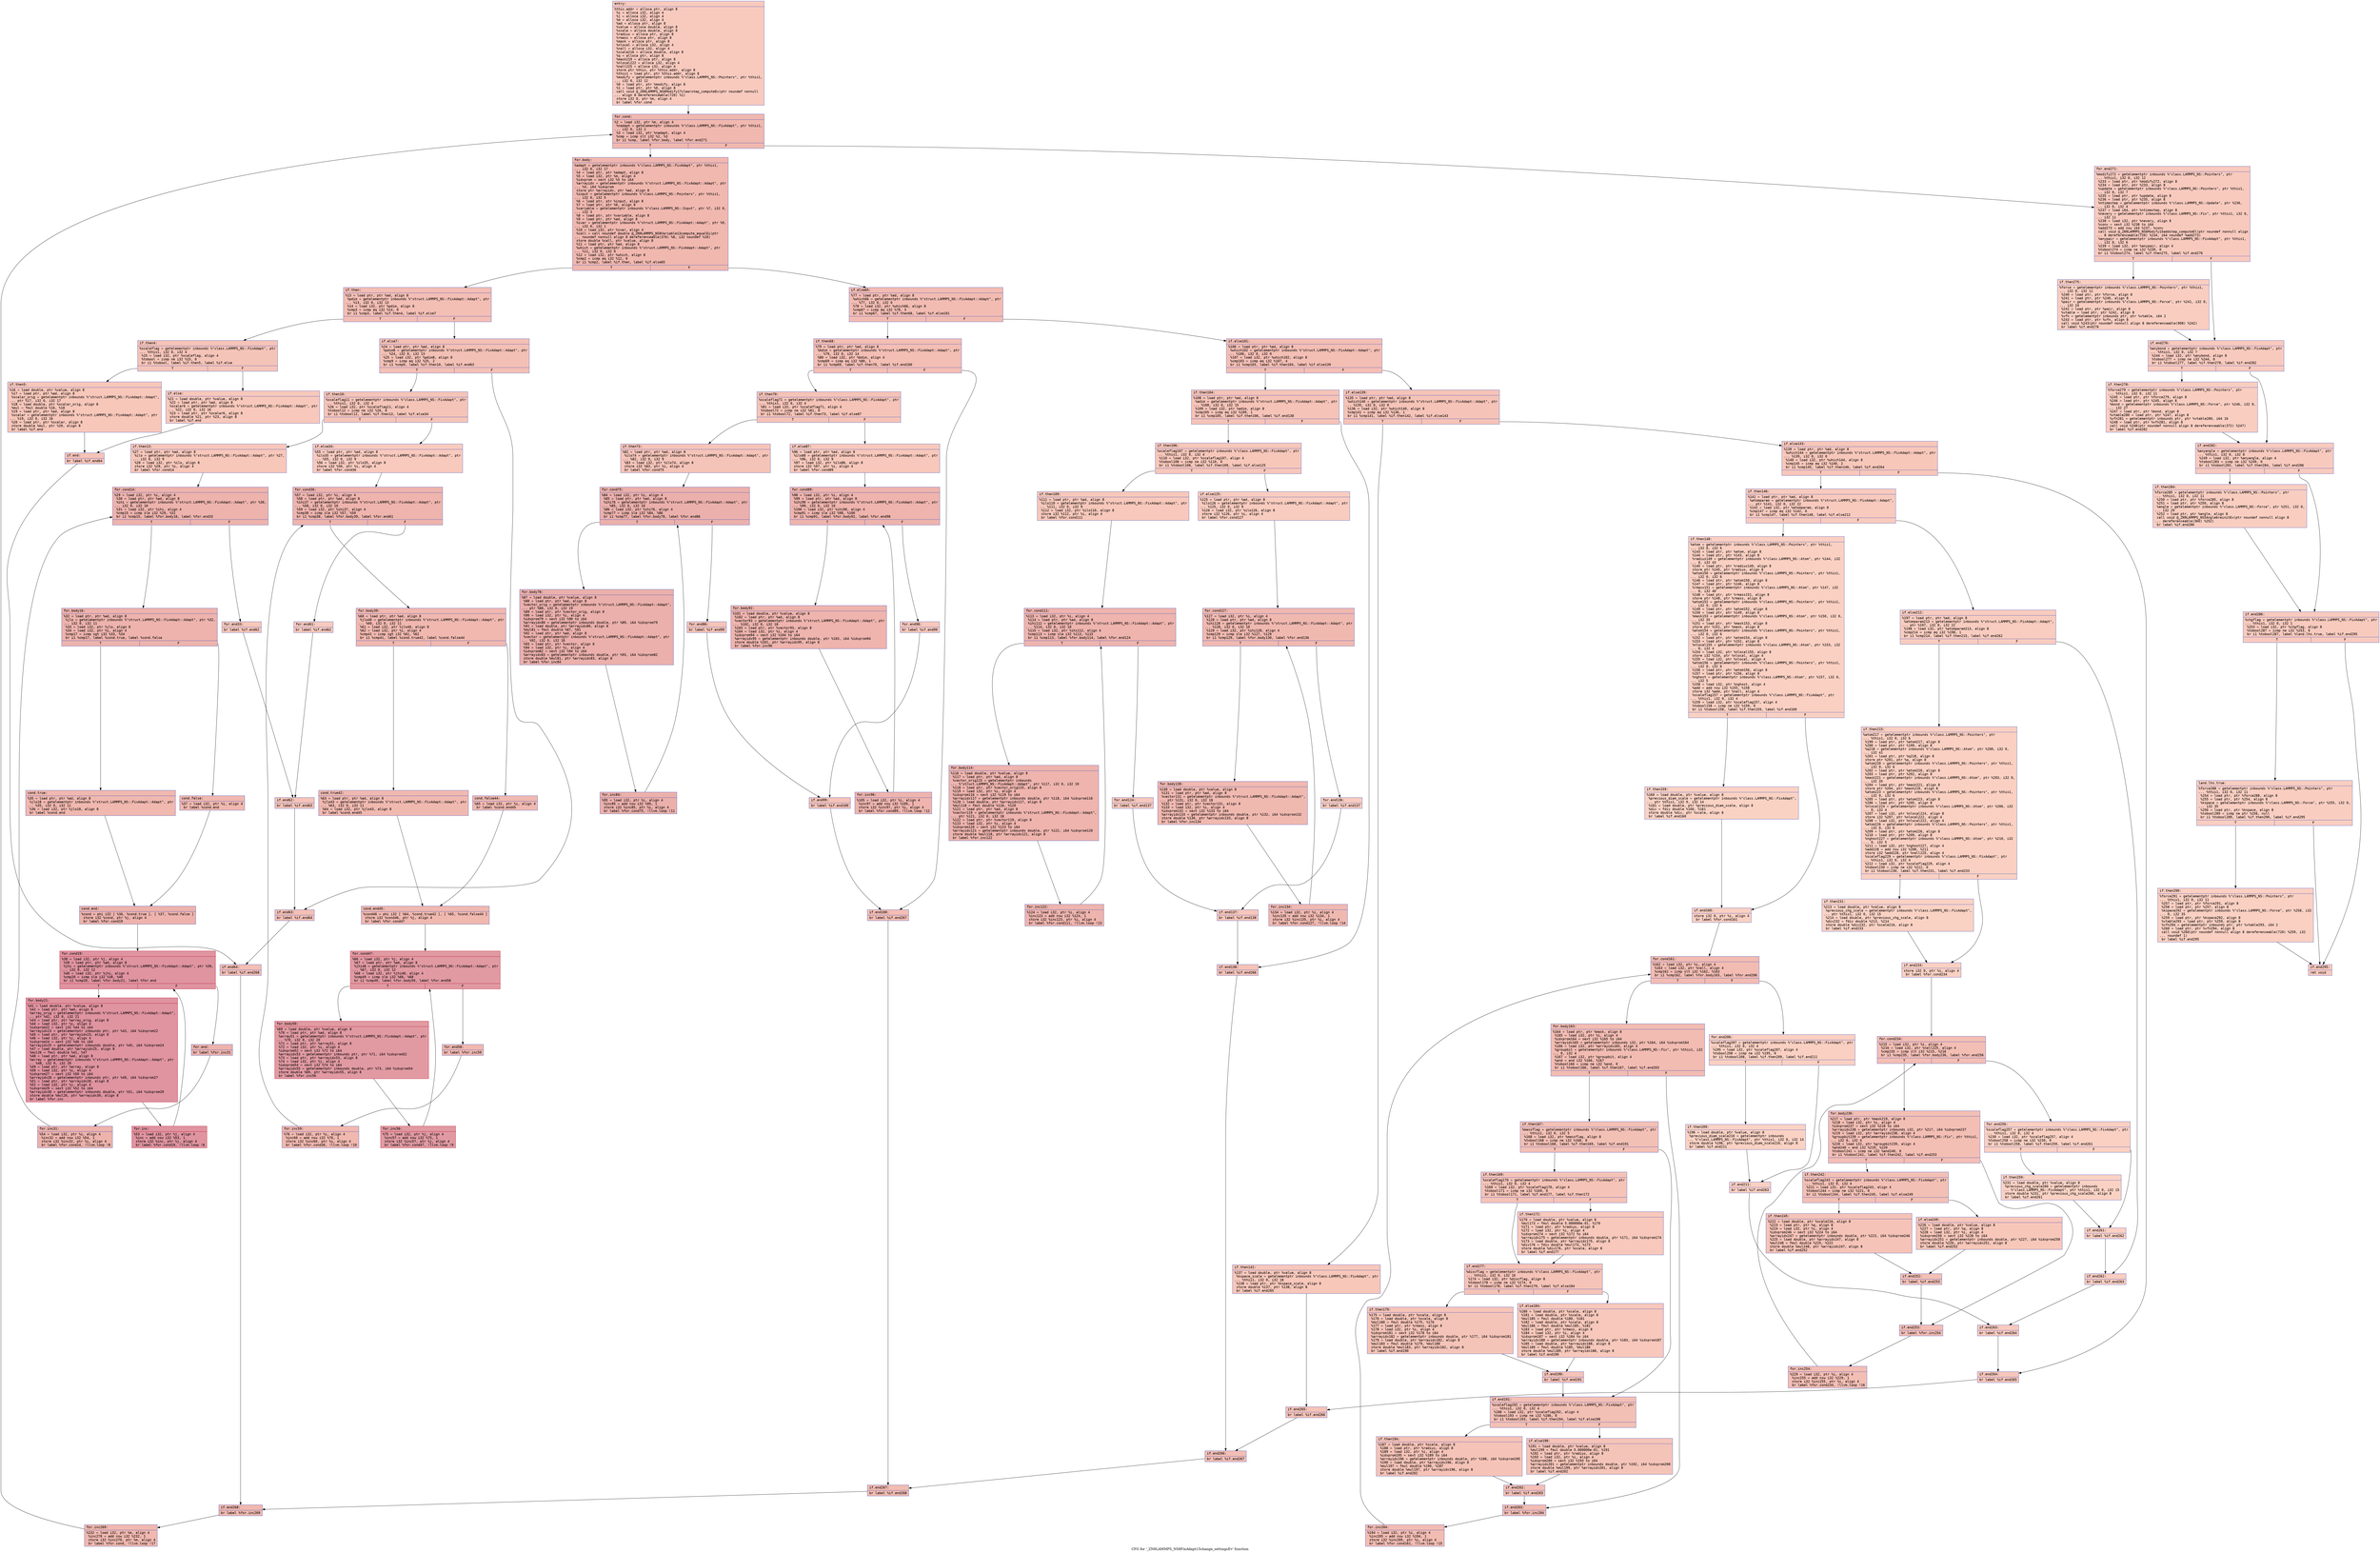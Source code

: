 digraph "CFG for '_ZN9LAMMPS_NS8FixAdapt15change_settingsEv' function" {
	label="CFG for '_ZN9LAMMPS_NS8FixAdapt15change_settingsEv' function";

	Node0x562afb72e120 [shape=record,color="#3d50c3ff", style=filled, fillcolor="#ef886b70" fontname="Courier",label="{entry:\l|  %this.addr = alloca ptr, align 8\l  %i = alloca i32, align 4\l  %j = alloca i32, align 4\l  %m = alloca i32, align 4\l  %ad = alloca ptr, align 8\l  %value = alloca double, align 8\l  %scale = alloca double, align 8\l  %radius = alloca ptr, align 8\l  %rmass = alloca ptr, align 8\l  %mask = alloca ptr, align 8\l  %nlocal = alloca i32, align 4\l  %nall = alloca i32, align 4\l  %scale216 = alloca double, align 8\l  %q = alloca ptr, align 8\l  %mask219 = alloca ptr, align 8\l  %nlocal222 = alloca i32, align 4\l  %nall225 = alloca i32, align 4\l  store ptr %this, ptr %this.addr, align 8\l  %this1 = load ptr, ptr %this.addr, align 8\l  %modify = getelementptr inbounds %\"class.LAMMPS_NS::Pointers\", ptr %this1,\l... i32 0, i32 12\l  %0 = load ptr, ptr %modify, align 8\l  %1 = load ptr, ptr %0, align 8\l  call void @_ZN9LAMMPS_NS6Modify17clearstep_computeEv(ptr noundef nonnull\l... align 8 dereferenceable(720) %1)\l  store i32 0, ptr %m, align 4\l  br label %for.cond\l}"];
	Node0x562afb72e120 -> Node0x562afb767dd0[tooltip="entry -> for.cond\nProbability 100.00%" ];
	Node0x562afb767dd0 [shape=record,color="#3d50c3ff", style=filled, fillcolor="#dc5d4a70" fontname="Courier",label="{for.cond:\l|  %2 = load i32, ptr %m, align 4\l  %nadapt = getelementptr inbounds %\"class.LAMMPS_NS::FixAdapt\", ptr %this1,\l... i32 0, i32 2\l  %3 = load i32, ptr %nadapt, align 4\l  %cmp = icmp slt i32 %2, %3\l  br i1 %cmp, label %for.body, label %for.end271\l|{<s0>T|<s1>F}}"];
	Node0x562afb767dd0:s0 -> Node0x562afb7680c0[tooltip="for.cond -> for.body\nProbability 96.88%" ];
	Node0x562afb767dd0:s1 -> Node0x562afb767300[tooltip="for.cond -> for.end271\nProbability 3.12%" ];
	Node0x562afb7680c0 [shape=record,color="#3d50c3ff", style=filled, fillcolor="#dc5d4a70" fontname="Courier",label="{for.body:\l|  %adapt = getelementptr inbounds %\"class.LAMMPS_NS::FixAdapt\", ptr %this1,\l... i32 0, i32 17\l  %4 = load ptr, ptr %adapt, align 8\l  %5 = load i32, ptr %m, align 4\l  %idxprom = sext i32 %5 to i64\l  %arrayidx = getelementptr inbounds %\"struct.LAMMPS_NS::FixAdapt::Adapt\", ptr\l... %4, i64 %idxprom\l  store ptr %arrayidx, ptr %ad, align 8\l  %input = getelementptr inbounds %\"class.LAMMPS_NS::Pointers\", ptr %this1,\l... i32 0, i32 5\l  %6 = load ptr, ptr %input, align 8\l  %7 = load ptr, ptr %6, align 8\l  %variable = getelementptr inbounds %\"class.LAMMPS_NS::Input\", ptr %7, i32 0,\l... i32 3\l  %8 = load ptr, ptr %variable, align 8\l  %9 = load ptr, ptr %ad, align 8\l  %ivar = getelementptr inbounds %\"struct.LAMMPS_NS::FixAdapt::Adapt\", ptr %9,\l... i32 0, i32 1\l  %10 = load i32, ptr %ivar, align 4\l  %call = call noundef double @_ZN9LAMMPS_NS8Variable13compute_equalEi(ptr\l... noundef nonnull align 8 dereferenceable(376) %8, i32 noundef %10)\l  store double %call, ptr %value, align 8\l  %11 = load ptr, ptr %ad, align 8\l  %which = getelementptr inbounds %\"struct.LAMMPS_NS::FixAdapt::Adapt\", ptr\l... %11, i32 0, i32 0\l  %12 = load i32, ptr %which, align 8\l  %cmp2 = icmp eq i32 %12, 0\l  br i1 %cmp2, label %if.then, label %if.else65\l|{<s0>T|<s1>F}}"];
	Node0x562afb7680c0:s0 -> Node0x562afb7691d0[tooltip="for.body -> if.then\nProbability 37.50%" ];
	Node0x562afb7680c0:s1 -> Node0x562afb769240[tooltip="for.body -> if.else65\nProbability 62.50%" ];
	Node0x562afb7691d0 [shape=record,color="#3d50c3ff", style=filled, fillcolor="#e36c5570" fontname="Courier",label="{if.then:\l|  %13 = load ptr, ptr %ad, align 8\l  %pdim = getelementptr inbounds %\"struct.LAMMPS_NS::FixAdapt::Adapt\", ptr\l... %13, i32 0, i32 13\l  %14 = load i32, ptr %pdim, align 8\l  %cmp3 = icmp eq i32 %14, 0\l  br i1 %cmp3, label %if.then4, label %if.else7\l|{<s0>T|<s1>F}}"];
	Node0x562afb7691d0:s0 -> Node0x562afb7695d0[tooltip="if.then -> if.then4\nProbability 37.50%" ];
	Node0x562afb7691d0:s1 -> Node0x562afb769650[tooltip="if.then -> if.else7\nProbability 62.50%" ];
	Node0x562afb7695d0 [shape=record,color="#3d50c3ff", style=filled, fillcolor="#e97a5f70" fontname="Courier",label="{if.then4:\l|  %scaleflag = getelementptr inbounds %\"class.LAMMPS_NS::FixAdapt\", ptr\l... %this1, i32 0, i32 4\l  %15 = load i32, ptr %scaleflag, align 4\l  %tobool = icmp ne i32 %15, 0\l  br i1 %tobool, label %if.then5, label %if.else\l|{<s0>T|<s1>F}}"];
	Node0x562afb7695d0:s0 -> Node0x562afb7699a0[tooltip="if.then4 -> if.then5\nProbability 62.50%" ];
	Node0x562afb7695d0:s1 -> Node0x562afb769a20[tooltip="if.then4 -> if.else\nProbability 37.50%" ];
	Node0x562afb7699a0 [shape=record,color="#3d50c3ff", style=filled, fillcolor="#ec7f6370" fontname="Courier",label="{if.then5:\l|  %16 = load double, ptr %value, align 8\l  %17 = load ptr, ptr %ad, align 8\l  %scalar_orig = getelementptr inbounds %\"struct.LAMMPS_NS::FixAdapt::Adapt\",\l... ptr %17, i32 0, i32 17\l  %18 = load double, ptr %scalar_orig, align 8\l  %mul = fmul double %16, %18\l  %19 = load ptr, ptr %ad, align 8\l  %scalar = getelementptr inbounds %\"struct.LAMMPS_NS::FixAdapt::Adapt\", ptr\l... %19, i32 0, i32 16\l  %20 = load ptr, ptr %scalar, align 8\l  store double %mul, ptr %20, align 8\l  br label %if.end\l}"];
	Node0x562afb7699a0 -> Node0x562afb76a0e0[tooltip="if.then5 -> if.end\nProbability 100.00%" ];
	Node0x562afb769a20 [shape=record,color="#3d50c3ff", style=filled, fillcolor="#ed836670" fontname="Courier",label="{if.else:\l|  %21 = load double, ptr %value, align 8\l  %22 = load ptr, ptr %ad, align 8\l  %scalar6 = getelementptr inbounds %\"struct.LAMMPS_NS::FixAdapt::Adapt\", ptr\l... %22, i32 0, i32 16\l  %23 = load ptr, ptr %scalar6, align 8\l  store double %21, ptr %23, align 8\l  br label %if.end\l}"];
	Node0x562afb769a20 -> Node0x562afb76a0e0[tooltip="if.else -> if.end\nProbability 100.00%" ];
	Node0x562afb76a0e0 [shape=record,color="#3d50c3ff", style=filled, fillcolor="#e97a5f70" fontname="Courier",label="{if.end:\l|  br label %if.end64\l}"];
	Node0x562afb76a0e0 -> Node0x562afb768410[tooltip="if.end -> if.end64\nProbability 100.00%" ];
	Node0x562afb769650 [shape=record,color="#3d50c3ff", style=filled, fillcolor="#e5705870" fontname="Courier",label="{if.else7:\l|  %24 = load ptr, ptr %ad, align 8\l  %pdim8 = getelementptr inbounds %\"struct.LAMMPS_NS::FixAdapt::Adapt\", ptr\l... %24, i32 0, i32 13\l  %25 = load i32, ptr %pdim8, align 8\l  %cmp9 = icmp eq i32 %25, 2\l  br i1 %cmp9, label %if.then10, label %if.end63\l|{<s0>T|<s1>F}}"];
	Node0x562afb769650:s0 -> Node0x562afb76abb0[tooltip="if.else7 -> if.then10\nProbability 50.00%" ];
	Node0x562afb769650:s1 -> Node0x562afb76ac30[tooltip="if.else7 -> if.end63\nProbability 50.00%" ];
	Node0x562afb76abb0 [shape=record,color="#3d50c3ff", style=filled, fillcolor="#e97a5f70" fontname="Courier",label="{if.then10:\l|  %scaleflag11 = getelementptr inbounds %\"class.LAMMPS_NS::FixAdapt\", ptr\l... %this1, i32 0, i32 4\l  %26 = load i32, ptr %scaleflag11, align 4\l  %tobool12 = icmp ne i32 %26, 0\l  br i1 %tobool12, label %if.then13, label %if.else34\l|{<s0>T|<s1>F}}"];
	Node0x562afb76abb0:s0 -> Node0x562afb76af90[tooltip="if.then10 -> if.then13\nProbability 62.50%" ];
	Node0x562afb76abb0:s1 -> Node0x562afb76b010[tooltip="if.then10 -> if.else34\nProbability 37.50%" ];
	Node0x562afb76af90 [shape=record,color="#3d50c3ff", style=filled, fillcolor="#ec7f6370" fontname="Courier",label="{if.then13:\l|  %27 = load ptr, ptr %ad, align 8\l  %ilo = getelementptr inbounds %\"struct.LAMMPS_NS::FixAdapt::Adapt\", ptr %27,\l... i32 0, i32 9\l  %28 = load i32, ptr %ilo, align 8\l  store i32 %28, ptr %i, align 4\l  br label %for.cond14\l}"];
	Node0x562afb76af90 -> Node0x562afb76b3c0[tooltip="if.then13 -> for.cond14\nProbability 100.00%" ];
	Node0x562afb76b3c0 [shape=record,color="#3d50c3ff", style=filled, fillcolor="#d6524470" fontname="Courier",label="{for.cond14:\l|  %29 = load i32, ptr %i, align 4\l  %30 = load ptr, ptr %ad, align 8\l  %ihi = getelementptr inbounds %\"struct.LAMMPS_NS::FixAdapt::Adapt\", ptr %30,\l... i32 0, i32 10\l  %31 = load i32, ptr %ihi, align 4\l  %cmp15 = icmp sle i32 %29, %31\l  br i1 %cmp15, label %for.body16, label %for.end33\l|{<s0>T|<s1>F}}"];
	Node0x562afb76b3c0:s0 -> Node0x562afb76b7c0[tooltip="for.cond14 -> for.body16\nProbability 96.88%" ];
	Node0x562afb76b3c0:s1 -> Node0x562afb76b840[tooltip="for.cond14 -> for.end33\nProbability 3.12%" ];
	Node0x562afb76b7c0 [shape=record,color="#3d50c3ff", style=filled, fillcolor="#d6524470" fontname="Courier",label="{for.body16:\l|  %32 = load ptr, ptr %ad, align 8\l  %jlo = getelementptr inbounds %\"struct.LAMMPS_NS::FixAdapt::Adapt\", ptr %32,\l... i32 0, i32 11\l  %33 = load i32, ptr %jlo, align 8\l  %34 = load i32, ptr %i, align 4\l  %cmp17 = icmp sgt i32 %33, %34\l  br i1 %cmp17, label %cond.true, label %cond.false\l|{<s0>T|<s1>F}}"];
	Node0x562afb76b7c0:s0 -> Node0x562afb76bc80[tooltip="for.body16 -> cond.true\nProbability 50.00%" ];
	Node0x562afb76b7c0:s1 -> Node0x562afb76bd00[tooltip="for.body16 -> cond.false\nProbability 50.00%" ];
	Node0x562afb76bc80 [shape=record,color="#3d50c3ff", style=filled, fillcolor="#dc5d4a70" fontname="Courier",label="{cond.true:\l|  %35 = load ptr, ptr %ad, align 8\l  %jlo18 = getelementptr inbounds %\"struct.LAMMPS_NS::FixAdapt::Adapt\", ptr\l... %35, i32 0, i32 11\l  %36 = load i32, ptr %jlo18, align 8\l  br label %cond.end\l}"];
	Node0x562afb76bc80 -> Node0x562afb76c070[tooltip="cond.true -> cond.end\nProbability 100.00%" ];
	Node0x562afb76bd00 [shape=record,color="#3d50c3ff", style=filled, fillcolor="#dc5d4a70" fontname="Courier",label="{cond.false:\l|  %37 = load i32, ptr %i, align 4\l  br label %cond.end\l}"];
	Node0x562afb76bd00 -> Node0x562afb76c070[tooltip="cond.false -> cond.end\nProbability 100.00%" ];
	Node0x562afb76c070 [shape=record,color="#3d50c3ff", style=filled, fillcolor="#d6524470" fontname="Courier",label="{cond.end:\l|  %cond = phi i32 [ %36, %cond.true ], [ %37, %cond.false ]\l  store i32 %cond, ptr %j, align 4\l  br label %for.cond19\l}"];
	Node0x562afb76c070 -> Node0x562afb76c310[tooltip="cond.end -> for.cond19\nProbability 100.00%" ];
	Node0x562afb76c310 [shape=record,color="#b70d28ff", style=filled, fillcolor="#b70d2870" fontname="Courier",label="{for.cond19:\l|  %38 = load i32, ptr %j, align 4\l  %39 = load ptr, ptr %ad, align 8\l  %jhi = getelementptr inbounds %\"struct.LAMMPS_NS::FixAdapt::Adapt\", ptr %39,\l... i32 0, i32 12\l  %40 = load i32, ptr %jhi, align 4\l  %cmp20 = icmp sle i32 %38, %40\l  br i1 %cmp20, label %for.body21, label %for.end\l|{<s0>T|<s1>F}}"];
	Node0x562afb76c310:s0 -> Node0x562afb76c770[tooltip="for.cond19 -> for.body21\nProbability 96.88%" ];
	Node0x562afb76c310:s1 -> Node0x562afb76c7f0[tooltip="for.cond19 -> for.end\nProbability 3.12%" ];
	Node0x562afb76c770 [shape=record,color="#b70d28ff", style=filled, fillcolor="#b70d2870" fontname="Courier",label="{for.body21:\l|  %41 = load double, ptr %value, align 8\l  %42 = load ptr, ptr %ad, align 8\l  %array_orig = getelementptr inbounds %\"struct.LAMMPS_NS::FixAdapt::Adapt\",\l... ptr %42, i32 0, i32 21\l  %43 = load ptr, ptr %array_orig, align 8\l  %44 = load i32, ptr %i, align 4\l  %idxprom22 = sext i32 %44 to i64\l  %arrayidx23 = getelementptr inbounds ptr, ptr %43, i64 %idxprom22\l  %45 = load ptr, ptr %arrayidx23, align 8\l  %46 = load i32, ptr %j, align 4\l  %idxprom24 = sext i32 %46 to i64\l  %arrayidx25 = getelementptr inbounds double, ptr %45, i64 %idxprom24\l  %47 = load double, ptr %arrayidx25, align 8\l  %mul26 = fmul double %41, %47\l  %48 = load ptr, ptr %ad, align 8\l  %array = getelementptr inbounds %\"struct.LAMMPS_NS::FixAdapt::Adapt\", ptr\l... %48, i32 0, i32 20\l  %49 = load ptr, ptr %array, align 8\l  %50 = load i32, ptr %i, align 4\l  %idxprom27 = sext i32 %50 to i64\l  %arrayidx28 = getelementptr inbounds ptr, ptr %49, i64 %idxprom27\l  %51 = load ptr, ptr %arrayidx28, align 8\l  %52 = load i32, ptr %j, align 4\l  %idxprom29 = sext i32 %52 to i64\l  %arrayidx30 = getelementptr inbounds double, ptr %51, i64 %idxprom29\l  store double %mul26, ptr %arrayidx30, align 8\l  br label %for.inc\l}"];
	Node0x562afb76c770 -> Node0x562afb76e060[tooltip="for.body21 -> for.inc\nProbability 100.00%" ];
	Node0x562afb76e060 [shape=record,color="#b70d28ff", style=filled, fillcolor="#b70d2870" fontname="Courier",label="{for.inc:\l|  %53 = load i32, ptr %j, align 4\l  %inc = add nsw i32 %53, 1\l  store i32 %inc, ptr %j, align 4\l  br label %for.cond19, !llvm.loop !6\l}"];
	Node0x562afb76e060 -> Node0x562afb76c310[tooltip="for.inc -> for.cond19\nProbability 100.00%" ];
	Node0x562afb76c7f0 [shape=record,color="#3d50c3ff", style=filled, fillcolor="#d6524470" fontname="Courier",label="{for.end:\l|  br label %for.inc31\l}"];
	Node0x562afb76c7f0 -> Node0x562afb76e490[tooltip="for.end -> for.inc31\nProbability 100.00%" ];
	Node0x562afb76e490 [shape=record,color="#3d50c3ff", style=filled, fillcolor="#d6524470" fontname="Courier",label="{for.inc31:\l|  %54 = load i32, ptr %i, align 4\l  %inc32 = add nsw i32 %54, 1\l  store i32 %inc32, ptr %i, align 4\l  br label %for.cond14, !llvm.loop !8\l}"];
	Node0x562afb76e490 -> Node0x562afb76b3c0[tooltip="for.inc31 -> for.cond14\nProbability 100.00%" ];
	Node0x562afb76b840 [shape=record,color="#3d50c3ff", style=filled, fillcolor="#ec7f6370" fontname="Courier",label="{for.end33:\l|  br label %if.end62\l}"];
	Node0x562afb76b840 -> Node0x562afb76e910[tooltip="for.end33 -> if.end62\nProbability 100.00%" ];
	Node0x562afb76b010 [shape=record,color="#3d50c3ff", style=filled, fillcolor="#ef886b70" fontname="Courier",label="{if.else34:\l|  %55 = load ptr, ptr %ad, align 8\l  %ilo35 = getelementptr inbounds %\"struct.LAMMPS_NS::FixAdapt::Adapt\", ptr\l... %55, i32 0, i32 9\l  %56 = load i32, ptr %ilo35, align 8\l  store i32 %56, ptr %i, align 4\l  br label %for.cond36\l}"];
	Node0x562afb76b010 -> Node0x562afb76ec80[tooltip="if.else34 -> for.cond36\nProbability 100.00%" ];
	Node0x562afb76ec80 [shape=record,color="#3d50c3ff", style=filled, fillcolor="#d8564670" fontname="Courier",label="{for.cond36:\l|  %57 = load i32, ptr %i, align 4\l  %58 = load ptr, ptr %ad, align 8\l  %ihi37 = getelementptr inbounds %\"struct.LAMMPS_NS::FixAdapt::Adapt\", ptr\l... %58, i32 0, i32 10\l  %59 = load i32, ptr %ihi37, align 4\l  %cmp38 = icmp sle i32 %57, %59\l  br i1 %cmp38, label %for.body39, label %for.end61\l|{<s0>T|<s1>F}}"];
	Node0x562afb76ec80:s0 -> Node0x562afb76a150[tooltip="for.cond36 -> for.body39\nProbability 96.88%" ];
	Node0x562afb76ec80:s1 -> Node0x562afb76a1d0[tooltip="for.cond36 -> for.end61\nProbability 3.12%" ];
	Node0x562afb76a150 [shape=record,color="#3d50c3ff", style=filled, fillcolor="#dc5d4a70" fontname="Courier",label="{for.body39:\l|  %60 = load ptr, ptr %ad, align 8\l  %jlo40 = getelementptr inbounds %\"struct.LAMMPS_NS::FixAdapt::Adapt\", ptr\l... %60, i32 0, i32 11\l  %61 = load i32, ptr %jlo40, align 8\l  %62 = load i32, ptr %i, align 4\l  %cmp41 = icmp sgt i32 %61, %62\l  br i1 %cmp41, label %cond.true42, label %cond.false44\l|{<s0>T|<s1>F}}"];
	Node0x562afb76a150:s0 -> Node0x562afb76a610[tooltip="for.body39 -> cond.true42\nProbability 50.00%" ];
	Node0x562afb76a150:s1 -> Node0x562afb76a690[tooltip="for.body39 -> cond.false44\nProbability 50.00%" ];
	Node0x562afb76a610 [shape=record,color="#3d50c3ff", style=filled, fillcolor="#de614d70" fontname="Courier",label="{cond.true42:\l|  %63 = load ptr, ptr %ad, align 8\l  %jlo43 = getelementptr inbounds %\"struct.LAMMPS_NS::FixAdapt::Adapt\", ptr\l... %63, i32 0, i32 11\l  %64 = load i32, ptr %jlo43, align 8\l  br label %cond.end45\l}"];
	Node0x562afb76a610 -> Node0x562afb76ff10[tooltip="cond.true42 -> cond.end45\nProbability 100.00%" ];
	Node0x562afb76a690 [shape=record,color="#3d50c3ff", style=filled, fillcolor="#de614d70" fontname="Courier",label="{cond.false44:\l|  %65 = load i32, ptr %i, align 4\l  br label %cond.end45\l}"];
	Node0x562afb76a690 -> Node0x562afb76ff10[tooltip="cond.false44 -> cond.end45\nProbability 100.00%" ];
	Node0x562afb76ff10 [shape=record,color="#3d50c3ff", style=filled, fillcolor="#dc5d4a70" fontname="Courier",label="{cond.end45:\l|  %cond46 = phi i32 [ %64, %cond.true42 ], [ %65, %cond.false44 ]\l  store i32 %cond46, ptr %j, align 4\l  br label %for.cond47\l}"];
	Node0x562afb76ff10 -> Node0x562afb770180[tooltip="cond.end45 -> for.cond47\nProbability 100.00%" ];
	Node0x562afb770180 [shape=record,color="#b70d28ff", style=filled, fillcolor="#bb1b2c70" fontname="Courier",label="{for.cond47:\l|  %66 = load i32, ptr %j, align 4\l  %67 = load ptr, ptr %ad, align 8\l  %jhi48 = getelementptr inbounds %\"struct.LAMMPS_NS::FixAdapt::Adapt\", ptr\l... %67, i32 0, i32 12\l  %68 = load i32, ptr %jhi48, align 4\l  %cmp49 = icmp sle i32 %66, %68\l  br i1 %cmp49, label %for.body50, label %for.end58\l|{<s0>T|<s1>F}}"];
	Node0x562afb770180:s0 -> Node0x562afb7705e0[tooltip="for.cond47 -> for.body50\nProbability 96.88%" ];
	Node0x562afb770180:s1 -> Node0x562afb770660[tooltip="for.cond47 -> for.end58\nProbability 3.12%" ];
	Node0x562afb7705e0 [shape=record,color="#b70d28ff", style=filled, fillcolor="#bb1b2c70" fontname="Courier",label="{for.body50:\l|  %69 = load double, ptr %value, align 8\l  %70 = load ptr, ptr %ad, align 8\l  %array51 = getelementptr inbounds %\"struct.LAMMPS_NS::FixAdapt::Adapt\", ptr\l... %70, i32 0, i32 20\l  %71 = load ptr, ptr %array51, align 8\l  %72 = load i32, ptr %i, align 4\l  %idxprom52 = sext i32 %72 to i64\l  %arrayidx53 = getelementptr inbounds ptr, ptr %71, i64 %idxprom52\l  %73 = load ptr, ptr %arrayidx53, align 8\l  %74 = load i32, ptr %j, align 4\l  %idxprom54 = sext i32 %74 to i64\l  %arrayidx55 = getelementptr inbounds double, ptr %73, i64 %idxprom54\l  store double %69, ptr %arrayidx55, align 8\l  br label %for.inc56\l}"];
	Node0x562afb7705e0 -> Node0x562afb770f50[tooltip="for.body50 -> for.inc56\nProbability 100.00%" ];
	Node0x562afb770f50 [shape=record,color="#b70d28ff", style=filled, fillcolor="#bb1b2c70" fontname="Courier",label="{for.inc56:\l|  %75 = load i32, ptr %j, align 4\l  %inc57 = add nsw i32 %75, 1\l  store i32 %inc57, ptr %j, align 4\l  br label %for.cond47, !llvm.loop !9\l}"];
	Node0x562afb770f50 -> Node0x562afb770180[tooltip="for.inc56 -> for.cond47\nProbability 100.00%" ];
	Node0x562afb770660 [shape=record,color="#3d50c3ff", style=filled, fillcolor="#dc5d4a70" fontname="Courier",label="{for.end58:\l|  br label %for.inc59\l}"];
	Node0x562afb770660 -> Node0x562afb7713d0[tooltip="for.end58 -> for.inc59\nProbability 100.00%" ];
	Node0x562afb7713d0 [shape=record,color="#3d50c3ff", style=filled, fillcolor="#dc5d4a70" fontname="Courier",label="{for.inc59:\l|  %76 = load i32, ptr %i, align 4\l  %inc60 = add nsw i32 %76, 1\l  store i32 %inc60, ptr %i, align 4\l  br label %for.cond36, !llvm.loop !10\l}"];
	Node0x562afb7713d0 -> Node0x562afb76ec80[tooltip="for.inc59 -> for.cond36\nProbability 100.00%" ];
	Node0x562afb76a1d0 [shape=record,color="#3d50c3ff", style=filled, fillcolor="#ef886b70" fontname="Courier",label="{for.end61:\l|  br label %if.end62\l}"];
	Node0x562afb76a1d0 -> Node0x562afb76e910[tooltip="for.end61 -> if.end62\nProbability 100.00%" ];
	Node0x562afb76e910 [shape=record,color="#3d50c3ff", style=filled, fillcolor="#e97a5f70" fontname="Courier",label="{if.end62:\l|  br label %if.end63\l}"];
	Node0x562afb76e910 -> Node0x562afb76ac30[tooltip="if.end62 -> if.end63\nProbability 100.00%" ];
	Node0x562afb76ac30 [shape=record,color="#3d50c3ff", style=filled, fillcolor="#e5705870" fontname="Courier",label="{if.end63:\l|  br label %if.end64\l}"];
	Node0x562afb76ac30 -> Node0x562afb768410[tooltip="if.end63 -> if.end64\nProbability 100.00%" ];
	Node0x562afb768410 [shape=record,color="#3d50c3ff", style=filled, fillcolor="#e36c5570" fontname="Courier",label="{if.end64:\l|  br label %if.end268\l}"];
	Node0x562afb768410 -> Node0x562afb7719a0[tooltip="if.end64 -> if.end268\nProbability 100.00%" ];
	Node0x562afb769240 [shape=record,color="#3d50c3ff", style=filled, fillcolor="#e1675170" fontname="Courier",label="{if.else65:\l|  %77 = load ptr, ptr %ad, align 8\l  %which66 = getelementptr inbounds %\"struct.LAMMPS_NS::FixAdapt::Adapt\", ptr\l... %77, i32 0, i32 0\l  %78 = load i32, ptr %which66, align 8\l  %cmp67 = icmp eq i32 %78, 3\l  br i1 %cmp67, label %if.then68, label %if.else101\l|{<s0>T|<s1>F}}"];
	Node0x562afb769240:s0 -> Node0x562afb771d20[tooltip="if.else65 -> if.then68\nProbability 50.00%" ];
	Node0x562afb769240:s1 -> Node0x562afb771da0[tooltip="if.else65 -> if.else101\nProbability 50.00%" ];
	Node0x562afb771d20 [shape=record,color="#3d50c3ff", style=filled, fillcolor="#e36c5570" fontname="Courier",label="{if.then68:\l|  %79 = load ptr, ptr %ad, align 8\l  %bdim = getelementptr inbounds %\"struct.LAMMPS_NS::FixAdapt::Adapt\", ptr\l... %79, i32 0, i32 14\l  %80 = load i32, ptr %bdim, align 4\l  %cmp69 = icmp eq i32 %80, 1\l  br i1 %cmp69, label %if.then70, label %if.end100\l|{<s0>T|<s1>F}}"];
	Node0x562afb771d20:s0 -> Node0x562afb772160[tooltip="if.then68 -> if.then70\nProbability 50.00%" ];
	Node0x562afb771d20:s1 -> Node0x562afb7721e0[tooltip="if.then68 -> if.end100\nProbability 50.00%" ];
	Node0x562afb772160 [shape=record,color="#3d50c3ff", style=filled, fillcolor="#e8765c70" fontname="Courier",label="{if.then70:\l|  %scaleflag71 = getelementptr inbounds %\"class.LAMMPS_NS::FixAdapt\", ptr\l... %this1, i32 0, i32 4\l  %81 = load i32, ptr %scaleflag71, align 4\l  %tobool72 = icmp ne i32 %81, 0\l  br i1 %tobool72, label %if.then73, label %if.else87\l|{<s0>T|<s1>F}}"];
	Node0x562afb772160:s0 -> Node0x562afb772540[tooltip="if.then70 -> if.then73\nProbability 62.50%" ];
	Node0x562afb772160:s1 -> Node0x562afb7725c0[tooltip="if.then70 -> if.else87\nProbability 37.50%" ];
	Node0x562afb772540 [shape=record,color="#3d50c3ff", style=filled, fillcolor="#e97a5f70" fontname="Courier",label="{if.then73:\l|  %82 = load ptr, ptr %ad, align 8\l  %ilo74 = getelementptr inbounds %\"struct.LAMMPS_NS::FixAdapt::Adapt\", ptr\l... %82, i32 0, i32 9\l  %83 = load i32, ptr %ilo74, align 8\l  store i32 %83, ptr %i, align 4\l  br label %for.cond75\l}"];
	Node0x562afb772540 -> Node0x562afb772970[tooltip="if.then73 -> for.cond75\nProbability 100.00%" ];
	Node0x562afb772970 [shape=record,color="#3d50c3ff", style=filled, fillcolor="#d24b4070" fontname="Courier",label="{for.cond75:\l|  %84 = load i32, ptr %i, align 4\l  %85 = load ptr, ptr %ad, align 8\l  %ihi76 = getelementptr inbounds %\"struct.LAMMPS_NS::FixAdapt::Adapt\", ptr\l... %85, i32 0, i32 10\l  %86 = load i32, ptr %ihi76, align 4\l  %cmp77 = icmp sle i32 %84, %86\l  br i1 %cmp77, label %for.body78, label %for.end86\l|{<s0>T|<s1>F}}"];
	Node0x562afb772970:s0 -> Node0x562afb772d70[tooltip="for.cond75 -> for.body78\nProbability 96.88%" ];
	Node0x562afb772970:s1 -> Node0x562afb772df0[tooltip="for.cond75 -> for.end86\nProbability 3.12%" ];
	Node0x562afb772d70 [shape=record,color="#3d50c3ff", style=filled, fillcolor="#d24b4070" fontname="Courier",label="{for.body78:\l|  %87 = load double, ptr %value, align 8\l  %88 = load ptr, ptr %ad, align 8\l  %vector_orig = getelementptr inbounds %\"struct.LAMMPS_NS::FixAdapt::Adapt\",\l... ptr %88, i32 0, i32 19\l  %89 = load ptr, ptr %vector_orig, align 8\l  %90 = load i32, ptr %i, align 4\l  %idxprom79 = sext i32 %90 to i64\l  %arrayidx80 = getelementptr inbounds double, ptr %89, i64 %idxprom79\l  %91 = load double, ptr %arrayidx80, align 8\l  %mul81 = fmul double %87, %91\l  %92 = load ptr, ptr %ad, align 8\l  %vector = getelementptr inbounds %\"struct.LAMMPS_NS::FixAdapt::Adapt\", ptr\l... %92, i32 0, i32 18\l  %93 = load ptr, ptr %vector, align 8\l  %94 = load i32, ptr %i, align 4\l  %idxprom82 = sext i32 %94 to i64\l  %arrayidx83 = getelementptr inbounds double, ptr %93, i64 %idxprom82\l  store double %mul81, ptr %arrayidx83, align 8\l  br label %for.inc84\l}"];
	Node0x562afb772d70 -> Node0x562afb773920[tooltip="for.body78 -> for.inc84\nProbability 100.00%" ];
	Node0x562afb773920 [shape=record,color="#3d50c3ff", style=filled, fillcolor="#d24b4070" fontname="Courier",label="{for.inc84:\l|  %95 = load i32, ptr %i, align 4\l  %inc85 = add nsw i32 %95, 1\l  store i32 %inc85, ptr %i, align 4\l  br label %for.cond75, !llvm.loop !11\l}"];
	Node0x562afb773920 -> Node0x562afb772970[tooltip="for.inc84 -> for.cond75\nProbability 100.00%" ];
	Node0x562afb772df0 [shape=record,color="#3d50c3ff", style=filled, fillcolor="#e97a5f70" fontname="Courier",label="{for.end86:\l|  br label %if.end99\l}"];
	Node0x562afb772df0 -> Node0x562afb76d3d0[tooltip="for.end86 -> if.end99\nProbability 100.00%" ];
	Node0x562afb7725c0 [shape=record,color="#3d50c3ff", style=filled, fillcolor="#ed836670" fontname="Courier",label="{if.else87:\l|  %96 = load ptr, ptr %ad, align 8\l  %ilo88 = getelementptr inbounds %\"struct.LAMMPS_NS::FixAdapt::Adapt\", ptr\l... %96, i32 0, i32 9\l  %97 = load i32, ptr %ilo88, align 8\l  store i32 %97, ptr %i, align 4\l  br label %for.cond89\l}"];
	Node0x562afb7725c0 -> Node0x562afb76d740[tooltip="if.else87 -> for.cond89\nProbability 100.00%" ];
	Node0x562afb76d740 [shape=record,color="#3d50c3ff", style=filled, fillcolor="#d8564670" fontname="Courier",label="{for.cond89:\l|  %98 = load i32, ptr %i, align 4\l  %99 = load ptr, ptr %ad, align 8\l  %ihi90 = getelementptr inbounds %\"struct.LAMMPS_NS::FixAdapt::Adapt\", ptr\l... %99, i32 0, i32 10\l  %100 = load i32, ptr %ihi90, align 4\l  %cmp91 = icmp sle i32 %98, %100\l  br i1 %cmp91, label %for.body92, label %for.end98\l|{<s0>T|<s1>F}}"];
	Node0x562afb76d740:s0 -> Node0x562afb774d10[tooltip="for.cond89 -> for.body92\nProbability 96.88%" ];
	Node0x562afb76d740:s1 -> Node0x562afb774d90[tooltip="for.cond89 -> for.end98\nProbability 3.12%" ];
	Node0x562afb774d10 [shape=record,color="#3d50c3ff", style=filled, fillcolor="#d8564670" fontname="Courier",label="{for.body92:\l|  %101 = load double, ptr %value, align 8\l  %102 = load ptr, ptr %ad, align 8\l  %vector93 = getelementptr inbounds %\"struct.LAMMPS_NS::FixAdapt::Adapt\", ptr\l... %102, i32 0, i32 18\l  %103 = load ptr, ptr %vector93, align 8\l  %104 = load i32, ptr %i, align 4\l  %idxprom94 = sext i32 %104 to i64\l  %arrayidx95 = getelementptr inbounds double, ptr %103, i64 %idxprom94\l  store double %101, ptr %arrayidx95, align 8\l  br label %for.inc96\l}"];
	Node0x562afb774d10 -> Node0x562afb7753c0[tooltip="for.body92 -> for.inc96\nProbability 100.00%" ];
	Node0x562afb7753c0 [shape=record,color="#3d50c3ff", style=filled, fillcolor="#d8564670" fontname="Courier",label="{for.inc96:\l|  %105 = load i32, ptr %i, align 4\l  %inc97 = add nsw i32 %105, 1\l  store i32 %inc97, ptr %i, align 4\l  br label %for.cond89, !llvm.loop !12\l}"];
	Node0x562afb7753c0 -> Node0x562afb76d740[tooltip="for.inc96 -> for.cond89\nProbability 100.00%" ];
	Node0x562afb774d90 [shape=record,color="#3d50c3ff", style=filled, fillcolor="#ed836670" fontname="Courier",label="{for.end98:\l|  br label %if.end99\l}"];
	Node0x562afb774d90 -> Node0x562afb76d3d0[tooltip="for.end98 -> if.end99\nProbability 100.00%" ];
	Node0x562afb76d3d0 [shape=record,color="#3d50c3ff", style=filled, fillcolor="#e8765c70" fontname="Courier",label="{if.end99:\l|  br label %if.end100\l}"];
	Node0x562afb76d3d0 -> Node0x562afb7721e0[tooltip="if.end99 -> if.end100\nProbability 100.00%" ];
	Node0x562afb7721e0 [shape=record,color="#3d50c3ff", style=filled, fillcolor="#e36c5570" fontname="Courier",label="{if.end100:\l|  br label %if.end267\l}"];
	Node0x562afb7721e0 -> Node0x562afb775920[tooltip="if.end100 -> if.end267\nProbability 100.00%" ];
	Node0x562afb771da0 [shape=record,color="#3d50c3ff", style=filled, fillcolor="#e36c5570" fontname="Courier",label="{if.else101:\l|  %106 = load ptr, ptr %ad, align 8\l  %which102 = getelementptr inbounds %\"struct.LAMMPS_NS::FixAdapt::Adapt\", ptr\l... %106, i32 0, i32 0\l  %107 = load i32, ptr %which102, align 8\l  %cmp103 = icmp eq i32 %107, 4\l  br i1 %cmp103, label %if.then104, label %if.else139\l|{<s0>T|<s1>F}}"];
	Node0x562afb771da0:s0 -> Node0x562afb775cb0[tooltip="if.else101 -> if.then104\nProbability 50.00%" ];
	Node0x562afb771da0:s1 -> Node0x562afb775d30[tooltip="if.else101 -> if.else139\nProbability 50.00%" ];
	Node0x562afb775cb0 [shape=record,color="#3d50c3ff", style=filled, fillcolor="#e8765c70" fontname="Courier",label="{if.then104:\l|  %108 = load ptr, ptr %ad, align 8\l  %adim = getelementptr inbounds %\"struct.LAMMPS_NS::FixAdapt::Adapt\", ptr\l... %108, i32 0, i32 15\l  %109 = load i32, ptr %adim, align 8\l  %cmp105 = icmp eq i32 %109, 1\l  br i1 %cmp105, label %if.then106, label %if.end138\l|{<s0>T|<s1>F}}"];
	Node0x562afb775cb0:s0 -> Node0x562afb7760f0[tooltip="if.then104 -> if.then106\nProbability 50.00%" ];
	Node0x562afb775cb0:s1 -> Node0x562afb776170[tooltip="if.then104 -> if.end138\nProbability 50.00%" ];
	Node0x562afb7760f0 [shape=record,color="#3d50c3ff", style=filled, fillcolor="#ec7f6370" fontname="Courier",label="{if.then106:\l|  %scaleflag107 = getelementptr inbounds %\"class.LAMMPS_NS::FixAdapt\", ptr\l... %this1, i32 0, i32 4\l  %110 = load i32, ptr %scaleflag107, align 4\l  %tobool108 = icmp ne i32 %110, 0\l  br i1 %tobool108, label %if.then109, label %if.else125\l|{<s0>T|<s1>F}}"];
	Node0x562afb7760f0:s0 -> Node0x562afb7764d0[tooltip="if.then106 -> if.then109\nProbability 62.50%" ];
	Node0x562afb7760f0:s1 -> Node0x562afb776550[tooltip="if.then106 -> if.else125\nProbability 37.50%" ];
	Node0x562afb7764d0 [shape=record,color="#3d50c3ff", style=filled, fillcolor="#ed836670" fontname="Courier",label="{if.then109:\l|  %111 = load ptr, ptr %ad, align 8\l  %ilo110 = getelementptr inbounds %\"struct.LAMMPS_NS::FixAdapt::Adapt\", ptr\l... %111, i32 0, i32 9\l  %112 = load i32, ptr %ilo110, align 8\l  store i32 %112, ptr %i, align 4\l  br label %for.cond111\l}"];
	Node0x562afb7764d0 -> Node0x562afb776900[tooltip="if.then109 -> for.cond111\nProbability 100.00%" ];
	Node0x562afb776900 [shape=record,color="#3d50c3ff", style=filled, fillcolor="#d8564670" fontname="Courier",label="{for.cond111:\l|  %113 = load i32, ptr %i, align 4\l  %114 = load ptr, ptr %ad, align 8\l  %ihi112 = getelementptr inbounds %\"struct.LAMMPS_NS::FixAdapt::Adapt\", ptr\l... %114, i32 0, i32 10\l  %115 = load i32, ptr %ihi112, align 4\l  %cmp113 = icmp sle i32 %113, %115\l  br i1 %cmp113, label %for.body114, label %for.end124\l|{<s0>T|<s1>F}}"];
	Node0x562afb776900:s0 -> Node0x562afb776d00[tooltip="for.cond111 -> for.body114\nProbability 96.88%" ];
	Node0x562afb776900:s1 -> Node0x562afb776d80[tooltip="for.cond111 -> for.end124\nProbability 3.12%" ];
	Node0x562afb776d00 [shape=record,color="#3d50c3ff", style=filled, fillcolor="#d8564670" fontname="Courier",label="{for.body114:\l|  %116 = load double, ptr %value, align 8\l  %117 = load ptr, ptr %ad, align 8\l  %vector_orig115 = getelementptr inbounds\l... %\"struct.LAMMPS_NS::FixAdapt::Adapt\", ptr %117, i32 0, i32 19\l  %118 = load ptr, ptr %vector_orig115, align 8\l  %119 = load i32, ptr %i, align 4\l  %idxprom116 = sext i32 %119 to i64\l  %arrayidx117 = getelementptr inbounds double, ptr %118, i64 %idxprom116\l  %120 = load double, ptr %arrayidx117, align 8\l  %mul118 = fmul double %116, %120\l  %121 = load ptr, ptr %ad, align 8\l  %vector119 = getelementptr inbounds %\"struct.LAMMPS_NS::FixAdapt::Adapt\",\l... ptr %121, i32 0, i32 18\l  %122 = load ptr, ptr %vector119, align 8\l  %123 = load i32, ptr %i, align 4\l  %idxprom120 = sext i32 %123 to i64\l  %arrayidx121 = getelementptr inbounds double, ptr %122, i64 %idxprom120\l  store double %mul118, ptr %arrayidx121, align 8\l  br label %for.inc122\l}"];
	Node0x562afb776d00 -> Node0x562afb7778c0[tooltip="for.body114 -> for.inc122\nProbability 100.00%" ];
	Node0x562afb7778c0 [shape=record,color="#3d50c3ff", style=filled, fillcolor="#d8564670" fontname="Courier",label="{for.inc122:\l|  %124 = load i32, ptr %i, align 4\l  %inc123 = add nsw i32 %124, 1\l  store i32 %inc123, ptr %i, align 4\l  br label %for.cond111, !llvm.loop !13\l}"];
	Node0x562afb7778c0 -> Node0x562afb776900[tooltip="for.inc122 -> for.cond111\nProbability 100.00%" ];
	Node0x562afb776d80 [shape=record,color="#3d50c3ff", style=filled, fillcolor="#ed836670" fontname="Courier",label="{for.end124:\l|  br label %if.end137\l}"];
	Node0x562afb776d80 -> Node0x562afb777d40[tooltip="for.end124 -> if.end137\nProbability 100.00%" ];
	Node0x562afb776550 [shape=record,color="#3d50c3ff", style=filled, fillcolor="#f08b6e70" fontname="Courier",label="{if.else125:\l|  %125 = load ptr, ptr %ad, align 8\l  %ilo126 = getelementptr inbounds %\"struct.LAMMPS_NS::FixAdapt::Adapt\", ptr\l... %125, i32 0, i32 9\l  %126 = load i32, ptr %ilo126, align 8\l  store i32 %126, ptr %i, align 4\l  br label %for.cond127\l}"];
	Node0x562afb776550 -> Node0x562afb7780b0[tooltip="if.else125 -> for.cond127\nProbability 100.00%" ];
	Node0x562afb7780b0 [shape=record,color="#3d50c3ff", style=filled, fillcolor="#de614d70" fontname="Courier",label="{for.cond127:\l|  %127 = load i32, ptr %i, align 4\l  %128 = load ptr, ptr %ad, align 8\l  %ihi128 = getelementptr inbounds %\"struct.LAMMPS_NS::FixAdapt::Adapt\", ptr\l... %128, i32 0, i32 10\l  %129 = load i32, ptr %ihi128, align 4\l  %cmp129 = icmp sle i32 %127, %129\l  br i1 %cmp129, label %for.body130, label %for.end136\l|{<s0>T|<s1>F}}"];
	Node0x562afb7780b0:s0 -> Node0x562afb76f080[tooltip="for.cond127 -> for.body130\nProbability 96.88%" ];
	Node0x562afb7780b0:s1 -> Node0x562afb76f100[tooltip="for.cond127 -> for.end136\nProbability 3.12%" ];
	Node0x562afb76f080 [shape=record,color="#3d50c3ff", style=filled, fillcolor="#de614d70" fontname="Courier",label="{for.body130:\l|  %130 = load double, ptr %value, align 8\l  %131 = load ptr, ptr %ad, align 8\l  %vector131 = getelementptr inbounds %\"struct.LAMMPS_NS::FixAdapt::Adapt\",\l... ptr %131, i32 0, i32 18\l  %132 = load ptr, ptr %vector131, align 8\l  %133 = load i32, ptr %i, align 4\l  %idxprom132 = sext i32 %133 to i64\l  %arrayidx133 = getelementptr inbounds double, ptr %132, i64 %idxprom132\l  store double %130, ptr %arrayidx133, align 8\l  br label %for.inc134\l}"];
	Node0x562afb76f080 -> Node0x562afb76f730[tooltip="for.body130 -> for.inc134\nProbability 100.00%" ];
	Node0x562afb76f730 [shape=record,color="#3d50c3ff", style=filled, fillcolor="#de614d70" fontname="Courier",label="{for.inc134:\l|  %134 = load i32, ptr %i, align 4\l  %inc135 = add nsw i32 %134, 1\l  store i32 %inc135, ptr %i, align 4\l  br label %for.cond127, !llvm.loop !14\l}"];
	Node0x562afb76f730 -> Node0x562afb7780b0[tooltip="for.inc134 -> for.cond127\nProbability 100.00%" ];
	Node0x562afb76f100 [shape=record,color="#3d50c3ff", style=filled, fillcolor="#f08b6e70" fontname="Courier",label="{for.end136:\l|  br label %if.end137\l}"];
	Node0x562afb76f100 -> Node0x562afb777d40[tooltip="for.end136 -> if.end137\nProbability 100.00%" ];
	Node0x562afb777d40 [shape=record,color="#3d50c3ff", style=filled, fillcolor="#ec7f6370" fontname="Courier",label="{if.end137:\l|  br label %if.end138\l}"];
	Node0x562afb777d40 -> Node0x562afb776170[tooltip="if.end137 -> if.end138\nProbability 100.00%" ];
	Node0x562afb776170 [shape=record,color="#3d50c3ff", style=filled, fillcolor="#e8765c70" fontname="Courier",label="{if.end138:\l|  br label %if.end266\l}"];
	Node0x562afb776170 -> Node0x562afb779cd0[tooltip="if.end138 -> if.end266\nProbability 100.00%" ];
	Node0x562afb775d30 [shape=record,color="#3d50c3ff", style=filled, fillcolor="#e8765c70" fontname="Courier",label="{if.else139:\l|  %135 = load ptr, ptr %ad, align 8\l  %which140 = getelementptr inbounds %\"struct.LAMMPS_NS::FixAdapt::Adapt\", ptr\l... %135, i32 0, i32 0\l  %136 = load i32, ptr %which140, align 8\l  %cmp141 = icmp eq i32 %136, 1\l  br i1 %cmp141, label %if.then142, label %if.else143\l|{<s0>T|<s1>F}}"];
	Node0x562afb775d30:s0 -> Node0x562afb77a060[tooltip="if.else139 -> if.then142\nProbability 50.00%" ];
	Node0x562afb775d30:s1 -> Node0x562afb77a0e0[tooltip="if.else139 -> if.else143\nProbability 50.00%" ];
	Node0x562afb77a060 [shape=record,color="#3d50c3ff", style=filled, fillcolor="#ec7f6370" fontname="Courier",label="{if.then142:\l|  %137 = load double, ptr %value, align 8\l  %kspace_scale = getelementptr inbounds %\"class.LAMMPS_NS::FixAdapt\", ptr\l... %this1, i32 0, i32 18\l  %138 = load ptr, ptr %kspace_scale, align 8\l  store double %137, ptr %138, align 8\l  br label %if.end265\l}"];
	Node0x562afb77a060 -> Node0x562afb77a4a0[tooltip="if.then142 -> if.end265\nProbability 100.00%" ];
	Node0x562afb77a0e0 [shape=record,color="#3d50c3ff", style=filled, fillcolor="#ec7f6370" fontname="Courier",label="{if.else143:\l|  %139 = load ptr, ptr %ad, align 8\l  %which144 = getelementptr inbounds %\"struct.LAMMPS_NS::FixAdapt::Adapt\", ptr\l... %139, i32 0, i32 0\l  %140 = load i32, ptr %which144, align 8\l  %cmp145 = icmp eq i32 %140, 2\l  br i1 %cmp145, label %if.then146, label %if.end264\l|{<s0>T|<s1>F}}"];
	Node0x562afb77a0e0:s0 -> Node0x562afb77a830[tooltip="if.else143 -> if.then146\nProbability 50.00%" ];
	Node0x562afb77a0e0:s1 -> Node0x562afb77a8b0[tooltip="if.else143 -> if.end264\nProbability 50.00%" ];
	Node0x562afb77a830 [shape=record,color="#3d50c3ff", style=filled, fillcolor="#ef886b70" fontname="Courier",label="{if.then146:\l|  %141 = load ptr, ptr %ad, align 8\l  %atomparam = getelementptr inbounds %\"struct.LAMMPS_NS::FixAdapt::Adapt\",\l... ptr %141, i32 0, i32 22\l  %142 = load i32, ptr %atomparam, align 8\l  %cmp147 = icmp eq i32 %142, 0\l  br i1 %cmp147, label %if.then148, label %if.else212\l|{<s0>T|<s1>F}}"];
	Node0x562afb77a830:s0 -> Node0x562afb77ac80[tooltip="if.then146 -> if.then148\nProbability 37.50%" ];
	Node0x562afb77a830:s1 -> Node0x562afb77ad00[tooltip="if.then146 -> if.else212\nProbability 62.50%" ];
	Node0x562afb77ac80 [shape=record,color="#3d50c3ff", style=filled, fillcolor="#f3947570" fontname="Courier",label="{if.then148:\l|  %atom = getelementptr inbounds %\"class.LAMMPS_NS::Pointers\", ptr %this1,\l... i32 0, i32 6\l  %143 = load ptr, ptr %atom, align 8\l  %144 = load ptr, ptr %143, align 8\l  %radius149 = getelementptr inbounds %\"class.LAMMPS_NS::Atom\", ptr %144, i32\l... 0, i32 43\l  %145 = load ptr, ptr %radius149, align 8\l  store ptr %145, ptr %radius, align 8\l  %atom150 = getelementptr inbounds %\"class.LAMMPS_NS::Pointers\", ptr %this1,\l... i32 0, i32 6\l  %146 = load ptr, ptr %atom150, align 8\l  %147 = load ptr, ptr %146, align 8\l  %rmass151 = getelementptr inbounds %\"class.LAMMPS_NS::Atom\", ptr %147, i32\l... 0, i32 40\l  %148 = load ptr, ptr %rmass151, align 8\l  store ptr %148, ptr %rmass, align 8\l  %atom152 = getelementptr inbounds %\"class.LAMMPS_NS::Pointers\", ptr %this1,\l... i32 0, i32 6\l  %149 = load ptr, ptr %atom152, align 8\l  %150 = load ptr, ptr %149, align 8\l  %mask153 = getelementptr inbounds %\"class.LAMMPS_NS::Atom\", ptr %150, i32 0,\l... i32 35\l  %151 = load ptr, ptr %mask153, align 8\l  store ptr %151, ptr %mask, align 8\l  %atom154 = getelementptr inbounds %\"class.LAMMPS_NS::Pointers\", ptr %this1,\l... i32 0, i32 6\l  %152 = load ptr, ptr %atom154, align 8\l  %153 = load ptr, ptr %152, align 8\l  %nlocal155 = getelementptr inbounds %\"class.LAMMPS_NS::Atom\", ptr %153, i32\l... 0, i32 4\l  %154 = load i32, ptr %nlocal155, align 8\l  store i32 %154, ptr %nlocal, align 4\l  %155 = load i32, ptr %nlocal, align 4\l  %atom156 = getelementptr inbounds %\"class.LAMMPS_NS::Pointers\", ptr %this1,\l... i32 0, i32 6\l  %156 = load ptr, ptr %atom156, align 8\l  %157 = load ptr, ptr %156, align 8\l  %nghost = getelementptr inbounds %\"class.LAMMPS_NS::Atom\", ptr %157, i32 0,\l... i32 5\l  %158 = load i32, ptr %nghost, align 4\l  %add = add nsw i32 %155, %158\l  store i32 %add, ptr %nall, align 4\l  %scaleflag157 = getelementptr inbounds %\"class.LAMMPS_NS::FixAdapt\", ptr\l... %this1, i32 0, i32 4\l  %159 = load i32, ptr %scaleflag157, align 4\l  %tobool158 = icmp ne i32 %159, 0\l  br i1 %tobool158, label %if.then159, label %if.end160\l|{<s0>T|<s1>F}}"];
	Node0x562afb77ac80:s0 -> Node0x562afb77c550[tooltip="if.then148 -> if.then159\nProbability 62.50%" ];
	Node0x562afb77ac80:s1 -> Node0x562afb77c5d0[tooltip="if.then148 -> if.end160\nProbability 37.50%" ];
	Node0x562afb77c550 [shape=record,color="#3d50c3ff", style=filled, fillcolor="#f4987a70" fontname="Courier",label="{if.then159:\l|  %160 = load double, ptr %value, align 8\l  %previous_diam_scale = getelementptr inbounds %\"class.LAMMPS_NS::FixAdapt\",\l... ptr %this1, i32 0, i32 14\l  %161 = load double, ptr %previous_diam_scale, align 8\l  %div = fdiv double %160, %161\l  store double %div, ptr %scale, align 8\l  br label %if.end160\l}"];
	Node0x562afb77c550 -> Node0x562afb77c5d0[tooltip="if.then159 -> if.end160\nProbability 100.00%" ];
	Node0x562afb77c5d0 [shape=record,color="#3d50c3ff", style=filled, fillcolor="#f3947570" fontname="Courier",label="{if.end160:\l|  store i32 0, ptr %i, align 4\l  br label %for.cond161\l}"];
	Node0x562afb77c5d0 -> Node0x562afb77cc40[tooltip="if.end160 -> for.cond161\nProbability 100.00%" ];
	Node0x562afb77cc40 [shape=record,color="#3d50c3ff", style=filled, fillcolor="#e1675170" fontname="Courier",label="{for.cond161:\l|  %162 = load i32, ptr %i, align 4\l  %163 = load i32, ptr %nall, align 4\l  %cmp162 = icmp slt i32 %162, %163\l  br i1 %cmp162, label %for.body163, label %for.end206\l|{<s0>T|<s1>F}}"];
	Node0x562afb77cc40:s0 -> Node0x562afb77ceb0[tooltip="for.cond161 -> for.body163\nProbability 96.88%" ];
	Node0x562afb77cc40:s1 -> Node0x562afb77cf00[tooltip="for.cond161 -> for.end206\nProbability 3.12%" ];
	Node0x562afb77ceb0 [shape=record,color="#3d50c3ff", style=filled, fillcolor="#e1675170" fontname="Courier",label="{for.body163:\l|  %164 = load ptr, ptr %mask, align 8\l  %165 = load i32, ptr %i, align 4\l  %idxprom164 = sext i32 %165 to i64\l  %arrayidx165 = getelementptr inbounds i32, ptr %164, i64 %idxprom164\l  %166 = load i32, ptr %arrayidx165, align 4\l  %groupbit = getelementptr inbounds %\"class.LAMMPS_NS::Fix\", ptr %this1, i32\l... 0, i32 4\l  %167 = load i32, ptr %groupbit, align 4\l  %and = and i32 %166, %167\l  %tobool166 = icmp ne i32 %and, 0\l  br i1 %tobool166, label %if.then167, label %if.end203\l|{<s0>T|<s1>F}}"];
	Node0x562afb77ceb0:s0 -> Node0x562afb77d5d0[tooltip="for.body163 -> if.then167\nProbability 62.50%" ];
	Node0x562afb77ceb0:s1 -> Node0x562afb77d650[tooltip="for.body163 -> if.end203\nProbability 37.50%" ];
	Node0x562afb77d5d0 [shape=record,color="#3d50c3ff", style=filled, fillcolor="#e5705870" fontname="Courier",label="{if.then167:\l|  %massflag = getelementptr inbounds %\"class.LAMMPS_NS::FixAdapt\", ptr\l... %this1, i32 0, i32 5\l  %168 = load i32, ptr %massflag, align 8\l  %tobool168 = icmp ne i32 %168, 0\l  br i1 %tobool168, label %if.then169, label %if.end191\l|{<s0>T|<s1>F}}"];
	Node0x562afb77d5d0:s0 -> Node0x562afb77da10[tooltip="if.then167 -> if.then169\nProbability 62.50%" ];
	Node0x562afb77d5d0:s1 -> Node0x562afb77da90[tooltip="if.then167 -> if.end191\nProbability 37.50%" ];
	Node0x562afb77da10 [shape=record,color="#3d50c3ff", style=filled, fillcolor="#e8765c70" fontname="Courier",label="{if.then169:\l|  %scaleflag170 = getelementptr inbounds %\"class.LAMMPS_NS::FixAdapt\", ptr\l... %this1, i32 0, i32 4\l  %169 = load i32, ptr %scaleflag170, align 4\l  %tobool171 = icmp ne i32 %169, 0\l  br i1 %tobool171, label %if.end177, label %if.then172\l|{<s0>T|<s1>F}}"];
	Node0x562afb77da10:s0 -> Node0x562afb77de50[tooltip="if.then169 -> if.end177\nProbability 62.50%" ];
	Node0x562afb77da10:s1 -> Node0x562afb77ded0[tooltip="if.then169 -> if.then172\nProbability 37.50%" ];
	Node0x562afb77ded0 [shape=record,color="#3d50c3ff", style=filled, fillcolor="#ed836670" fontname="Courier",label="{if.then172:\l|  %170 = load double, ptr %value, align 8\l  %mul173 = fmul double 5.000000e-01, %170\l  %171 = load ptr, ptr %radius, align 8\l  %172 = load i32, ptr %i, align 4\l  %idxprom174 = sext i32 %172 to i64\l  %arrayidx175 = getelementptr inbounds double, ptr %171, i64 %idxprom174\l  %173 = load double, ptr %arrayidx175, align 8\l  %div176 = fdiv double %mul173, %173\l  store double %div176, ptr %scale, align 8\l  br label %if.end177\l}"];
	Node0x562afb77ded0 -> Node0x562afb77de50[tooltip="if.then172 -> if.end177\nProbability 100.00%" ];
	Node0x562afb77de50 [shape=record,color="#3d50c3ff", style=filled, fillcolor="#e8765c70" fontname="Courier",label="{if.end177:\l|  %discflag = getelementptr inbounds %\"class.LAMMPS_NS::FixAdapt\", ptr\l... %this1, i32 0, i32 16\l  %174 = load i32, ptr %discflag, align 8\l  %tobool178 = icmp ne i32 %174, 0\l  br i1 %tobool178, label %if.then179, label %if.else184\l|{<s0>T|<s1>F}}"];
	Node0x562afb77de50:s0 -> Node0x562afb77e8b0[tooltip="if.end177 -> if.then179\nProbability 62.50%" ];
	Node0x562afb77de50:s1 -> Node0x562afb77e930[tooltip="if.end177 -> if.else184\nProbability 37.50%" ];
	Node0x562afb77e8b0 [shape=record,color="#3d50c3ff", style=filled, fillcolor="#e97a5f70" fontname="Courier",label="{if.then179:\l|  %175 = load double, ptr %scale, align 8\l  %176 = load double, ptr %scale, align 8\l  %mul180 = fmul double %175, %176\l  %177 = load ptr, ptr %rmass, align 8\l  %178 = load i32, ptr %i, align 4\l  %idxprom181 = sext i32 %178 to i64\l  %arrayidx182 = getelementptr inbounds double, ptr %177, i64 %idxprom181\l  %179 = load double, ptr %arrayidx182, align 8\l  %mul183 = fmul double %179, %mul180\l  store double %mul183, ptr %arrayidx182, align 8\l  br label %if.end190\l}"];
	Node0x562afb77e8b0 -> Node0x562afb77f050[tooltip="if.then179 -> if.end190\nProbability 100.00%" ];
	Node0x562afb77e930 [shape=record,color="#3d50c3ff", style=filled, fillcolor="#ed836670" fontname="Courier",label="{if.else184:\l|  %180 = load double, ptr %scale, align 8\l  %181 = load double, ptr %scale, align 8\l  %mul185 = fmul double %180, %181\l  %182 = load double, ptr %scale, align 8\l  %mul186 = fmul double %mul185, %182\l  %183 = load ptr, ptr %rmass, align 8\l  %184 = load i32, ptr %i, align 4\l  %idxprom187 = sext i32 %184 to i64\l  %arrayidx188 = getelementptr inbounds double, ptr %183, i64 %idxprom187\l  %185 = load double, ptr %arrayidx188, align 8\l  %mul189 = fmul double %185, %mul186\l  store double %mul189, ptr %arrayidx188, align 8\l  br label %if.end190\l}"];
	Node0x562afb77e930 -> Node0x562afb77f050[tooltip="if.else184 -> if.end190\nProbability 100.00%" ];
	Node0x562afb77f050 [shape=record,color="#3d50c3ff", style=filled, fillcolor="#e8765c70" fontname="Courier",label="{if.end190:\l|  br label %if.end191\l}"];
	Node0x562afb77f050 -> Node0x562afb77da90[tooltip="if.end190 -> if.end191\nProbability 100.00%" ];
	Node0x562afb77da90 [shape=record,color="#3d50c3ff", style=filled, fillcolor="#e5705870" fontname="Courier",label="{if.end191:\l|  %scaleflag192 = getelementptr inbounds %\"class.LAMMPS_NS::FixAdapt\", ptr\l... %this1, i32 0, i32 4\l  %186 = load i32, ptr %scaleflag192, align 4\l  %tobool193 = icmp ne i32 %186, 0\l  br i1 %tobool193, label %if.then194, label %if.else198\l|{<s0>T|<s1>F}}"];
	Node0x562afb77da90:s0 -> Node0x562afb77fb70[tooltip="if.end191 -> if.then194\nProbability 62.50%" ];
	Node0x562afb77da90:s1 -> Node0x562afb77fbf0[tooltip="if.end191 -> if.else198\nProbability 37.50%" ];
	Node0x562afb77fb70 [shape=record,color="#3d50c3ff", style=filled, fillcolor="#e8765c70" fontname="Courier",label="{if.then194:\l|  %187 = load double, ptr %scale, align 8\l  %188 = load ptr, ptr %radius, align 8\l  %189 = load i32, ptr %i, align 4\l  %idxprom195 = sext i32 %189 to i64\l  %arrayidx196 = getelementptr inbounds double, ptr %188, i64 %idxprom195\l  %190 = load double, ptr %arrayidx196, align 8\l  %mul197 = fmul double %190, %187\l  store double %mul197, ptr %arrayidx196, align 8\l  br label %if.end202\l}"];
	Node0x562afb77fb70 -> Node0x562afb7801e0[tooltip="if.then194 -> if.end202\nProbability 100.00%" ];
	Node0x562afb77fbf0 [shape=record,color="#3d50c3ff", style=filled, fillcolor="#e97a5f70" fontname="Courier",label="{if.else198:\l|  %191 = load double, ptr %value, align 8\l  %mul199 = fmul double 5.000000e-01, %191\l  %192 = load ptr, ptr %radius, align 8\l  %193 = load i32, ptr %i, align 4\l  %idxprom200 = sext i32 %193 to i64\l  %arrayidx201 = getelementptr inbounds double, ptr %192, i64 %idxprom200\l  store double %mul199, ptr %arrayidx201, align 8\l  br label %if.end202\l}"];
	Node0x562afb77fbf0 -> Node0x562afb7801e0[tooltip="if.else198 -> if.end202\nProbability 100.00%" ];
	Node0x562afb7801e0 [shape=record,color="#3d50c3ff", style=filled, fillcolor="#e5705870" fontname="Courier",label="{if.end202:\l|  br label %if.end203\l}"];
	Node0x562afb7801e0 -> Node0x562afb77d650[tooltip="if.end202 -> if.end203\nProbability 100.00%" ];
	Node0x562afb77d650 [shape=record,color="#3d50c3ff", style=filled, fillcolor="#e1675170" fontname="Courier",label="{if.end203:\l|  br label %for.inc204\l}"];
	Node0x562afb77d650 -> Node0x562afb773f30[tooltip="if.end203 -> for.inc204\nProbability 100.00%" ];
	Node0x562afb773f30 [shape=record,color="#3d50c3ff", style=filled, fillcolor="#e1675170" fontname="Courier",label="{for.inc204:\l|  %194 = load i32, ptr %i, align 4\l  %inc205 = add nsw i32 %194, 1\l  store i32 %inc205, ptr %i, align 4\l  br label %for.cond161, !llvm.loop !15\l}"];
	Node0x562afb773f30 -> Node0x562afb77cc40[tooltip="for.inc204 -> for.cond161\nProbability 100.00%" ];
	Node0x562afb77cf00 [shape=record,color="#3d50c3ff", style=filled, fillcolor="#f3947570" fontname="Courier",label="{for.end206:\l|  %scaleflag207 = getelementptr inbounds %\"class.LAMMPS_NS::FixAdapt\", ptr\l... %this1, i32 0, i32 4\l  %195 = load i32, ptr %scaleflag207, align 4\l  %tobool208 = icmp ne i32 %195, 0\l  br i1 %tobool208, label %if.then209, label %if.end211\l|{<s0>T|<s1>F}}"];
	Node0x562afb77cf00:s0 -> Node0x562afb7745e0[tooltip="for.end206 -> if.then209\nProbability 62.50%" ];
	Node0x562afb77cf00:s1 -> Node0x562afb774660[tooltip="for.end206 -> if.end211\nProbability 37.50%" ];
	Node0x562afb7745e0 [shape=record,color="#3d50c3ff", style=filled, fillcolor="#f4987a70" fontname="Courier",label="{if.then209:\l|  %196 = load double, ptr %value, align 8\l  %previous_diam_scale210 = getelementptr inbounds\l... %\"class.LAMMPS_NS::FixAdapt\", ptr %this1, i32 0, i32 14\l  store double %196, ptr %previous_diam_scale210, align 8\l  br label %if.end211\l}"];
	Node0x562afb7745e0 -> Node0x562afb774660[tooltip="if.then209 -> if.end211\nProbability 100.00%" ];
	Node0x562afb774660 [shape=record,color="#3d50c3ff", style=filled, fillcolor="#f3947570" fontname="Courier",label="{if.end211:\l|  br label %if.end263\l}"];
	Node0x562afb774660 -> Node0x562afb6c0290[tooltip="if.end211 -> if.end263\nProbability 100.00%" ];
	Node0x562afb77ad00 [shape=record,color="#3d50c3ff", style=filled, fillcolor="#f08b6e70" fontname="Courier",label="{if.else212:\l|  %197 = load ptr, ptr %ad, align 8\l  %atomparam213 = getelementptr inbounds %\"struct.LAMMPS_NS::FixAdapt::Adapt\",\l... ptr %197, i32 0, i32 22\l  %198 = load i32, ptr %atomparam213, align 8\l  %cmp214 = icmp eq i32 %198, 1\l  br i1 %cmp214, label %if.then215, label %if.end262\l|{<s0>T|<s1>F}}"];
	Node0x562afb77ad00:s0 -> Node0x562afb6c05c0[tooltip="if.else212 -> if.then215\nProbability 50.00%" ];
	Node0x562afb77ad00:s1 -> Node0x562afb6c0610[tooltip="if.else212 -> if.end262\nProbability 50.00%" ];
	Node0x562afb6c05c0 [shape=record,color="#3d50c3ff", style=filled, fillcolor="#f3947570" fontname="Courier",label="{if.then215:\l|  %atom217 = getelementptr inbounds %\"class.LAMMPS_NS::Pointers\", ptr\l... %this1, i32 0, i32 6\l  %199 = load ptr, ptr %atom217, align 8\l  %200 = load ptr, ptr %199, align 8\l  %q218 = getelementptr inbounds %\"class.LAMMPS_NS::Atom\", ptr %200, i32 0,\l... i32 41\l  %201 = load ptr, ptr %q218, align 8\l  store ptr %201, ptr %q, align 8\l  %atom220 = getelementptr inbounds %\"class.LAMMPS_NS::Pointers\", ptr %this1,\l... i32 0, i32 6\l  %202 = load ptr, ptr %atom220, align 8\l  %203 = load ptr, ptr %202, align 8\l  %mask221 = getelementptr inbounds %\"class.LAMMPS_NS::Atom\", ptr %203, i32 0,\l... i32 35\l  %204 = load ptr, ptr %mask221, align 8\l  store ptr %204, ptr %mask219, align 8\l  %atom223 = getelementptr inbounds %\"class.LAMMPS_NS::Pointers\", ptr %this1,\l... i32 0, i32 6\l  %205 = load ptr, ptr %atom223, align 8\l  %206 = load ptr, ptr %205, align 8\l  %nlocal224 = getelementptr inbounds %\"class.LAMMPS_NS::Atom\", ptr %206, i32\l... 0, i32 4\l  %207 = load i32, ptr %nlocal224, align 8\l  store i32 %207, ptr %nlocal222, align 4\l  %208 = load i32, ptr %nlocal222, align 4\l  %atom226 = getelementptr inbounds %\"class.LAMMPS_NS::Pointers\", ptr %this1,\l... i32 0, i32 6\l  %209 = load ptr, ptr %atom226, align 8\l  %210 = load ptr, ptr %209, align 8\l  %nghost227 = getelementptr inbounds %\"class.LAMMPS_NS::Atom\", ptr %210, i32\l... 0, i32 5\l  %211 = load i32, ptr %nghost227, align 4\l  %add228 = add nsw i32 %208, %211\l  store i32 %add228, ptr %nall225, align 4\l  %scaleflag229 = getelementptr inbounds %\"class.LAMMPS_NS::FixAdapt\", ptr\l... %this1, i32 0, i32 4\l  %212 = load i32, ptr %scaleflag229, align 4\l  %tobool230 = icmp ne i32 %212, 0\l  br i1 %tobool230, label %if.then231, label %if.end233\l|{<s0>T|<s1>F}}"];
	Node0x562afb6c05c0:s0 -> Node0x562afb6c1a40[tooltip="if.then215 -> if.then231\nProbability 62.50%" ];
	Node0x562afb6c05c0:s1 -> Node0x562afb6c1ac0[tooltip="if.then215 -> if.end233\nProbability 37.50%" ];
	Node0x562afb6c1a40 [shape=record,color="#3d50c3ff", style=filled, fillcolor="#f4987a70" fontname="Courier",label="{if.then231:\l|  %213 = load double, ptr %value, align 8\l  %previous_chg_scale = getelementptr inbounds %\"class.LAMMPS_NS::FixAdapt\",\l... ptr %this1, i32 0, i32 15\l  %214 = load double, ptr %previous_chg_scale, align 8\l  %div232 = fdiv double %213, %214\l  store double %div232, ptr %scale216, align 8\l  br label %if.end233\l}"];
	Node0x562afb6c1a40 -> Node0x562afb6c1ac0[tooltip="if.then231 -> if.end233\nProbability 100.00%" ];
	Node0x562afb6c1ac0 [shape=record,color="#3d50c3ff", style=filled, fillcolor="#f3947570" fontname="Courier",label="{if.end233:\l|  store i32 0, ptr %i, align 4\l  br label %for.cond234\l}"];
	Node0x562afb6c1ac0 -> Node0x562afb6c20d0[tooltip="if.end233 -> for.cond234\nProbability 100.00%" ];
	Node0x562afb6c20d0 [shape=record,color="#3d50c3ff", style=filled, fillcolor="#e36c5570" fontname="Courier",label="{for.cond234:\l|  %215 = load i32, ptr %i, align 4\l  %216 = load i32, ptr %nall225, align 4\l  %cmp235 = icmp slt i32 %215, %216\l  br i1 %cmp235, label %for.body236, label %for.end256\l|{<s0>T|<s1>F}}"];
	Node0x562afb6c20d0:s0 -> Node0x562afb6c2340[tooltip="for.cond234 -> for.body236\nProbability 96.88%" ];
	Node0x562afb6c20d0:s1 -> Node0x562afb6c2390[tooltip="for.cond234 -> for.end256\nProbability 3.12%" ];
	Node0x562afb6c2340 [shape=record,color="#3d50c3ff", style=filled, fillcolor="#e36c5570" fontname="Courier",label="{for.body236:\l|  %217 = load ptr, ptr %mask219, align 8\l  %218 = load i32, ptr %i, align 4\l  %idxprom237 = sext i32 %218 to i64\l  %arrayidx238 = getelementptr inbounds i32, ptr %217, i64 %idxprom237\l  %219 = load i32, ptr %arrayidx238, align 4\l  %groupbit239 = getelementptr inbounds %\"class.LAMMPS_NS::Fix\", ptr %this1,\l... i32 0, i32 4\l  %220 = load i32, ptr %groupbit239, align 4\l  %and240 = and i32 %219, %220\l  %tobool241 = icmp ne i32 %and240, 0\l  br i1 %tobool241, label %if.then242, label %if.end253\l|{<s0>T|<s1>F}}"];
	Node0x562afb6c2340:s0 -> Node0x562afb6c2a60[tooltip="for.body236 -> if.then242\nProbability 62.50%" ];
	Node0x562afb6c2340:s1 -> Node0x562afb6c2ae0[tooltip="for.body236 -> if.end253\nProbability 37.50%" ];
	Node0x562afb6c2a60 [shape=record,color="#3d50c3ff", style=filled, fillcolor="#e5705870" fontname="Courier",label="{if.then242:\l|  %scaleflag243 = getelementptr inbounds %\"class.LAMMPS_NS::FixAdapt\", ptr\l... %this1, i32 0, i32 4\l  %221 = load i32, ptr %scaleflag243, align 4\l  %tobool244 = icmp ne i32 %221, 0\l  br i1 %tobool244, label %if.then245, label %if.else249\l|{<s0>T|<s1>F}}"];
	Node0x562afb6c2a60:s0 -> Node0x562afb6c2e40[tooltip="if.then242 -> if.then245\nProbability 62.50%" ];
	Node0x562afb6c2a60:s1 -> Node0x562afb6c2ec0[tooltip="if.then242 -> if.else249\nProbability 37.50%" ];
	Node0x562afb6c2e40 [shape=record,color="#3d50c3ff", style=filled, fillcolor="#e8765c70" fontname="Courier",label="{if.then245:\l|  %222 = load double, ptr %scale216, align 8\l  %223 = load ptr, ptr %q, align 8\l  %224 = load i32, ptr %i, align 4\l  %idxprom246 = sext i32 %224 to i64\l  %arrayidx247 = getelementptr inbounds double, ptr %223, i64 %idxprom246\l  %225 = load double, ptr %arrayidx247, align 8\l  %mul248 = fmul double %225, %222\l  store double %mul248, ptr %arrayidx247, align 8\l  br label %if.end252\l}"];
	Node0x562afb6c2e40 -> Node0x562afb6c34b0[tooltip="if.then245 -> if.end252\nProbability 100.00%" ];
	Node0x562afb6c2ec0 [shape=record,color="#3d50c3ff", style=filled, fillcolor="#ec7f6370" fontname="Courier",label="{if.else249:\l|  %226 = load double, ptr %value, align 8\l  %227 = load ptr, ptr %q, align 8\l  %228 = load i32, ptr %i, align 4\l  %idxprom250 = sext i32 %228 to i64\l  %arrayidx251 = getelementptr inbounds double, ptr %227, i64 %idxprom250\l  store double %226, ptr %arrayidx251, align 8\l  br label %if.end252\l}"];
	Node0x562afb6c2ec0 -> Node0x562afb6c34b0[tooltip="if.else249 -> if.end252\nProbability 100.00%" ];
	Node0x562afb6c34b0 [shape=record,color="#3d50c3ff", style=filled, fillcolor="#e5705870" fontname="Courier",label="{if.end252:\l|  br label %if.end253\l}"];
	Node0x562afb6c34b0 -> Node0x562afb6c2ae0[tooltip="if.end252 -> if.end253\nProbability 100.00%" ];
	Node0x562afb6c2ae0 [shape=record,color="#3d50c3ff", style=filled, fillcolor="#e36c5570" fontname="Courier",label="{if.end253:\l|  br label %for.inc254\l}"];
	Node0x562afb6c2ae0 -> Node0x562afb6c3a10[tooltip="if.end253 -> for.inc254\nProbability 100.00%" ];
	Node0x562afb6c3a10 [shape=record,color="#3d50c3ff", style=filled, fillcolor="#e36c5570" fontname="Courier",label="{for.inc254:\l|  %229 = load i32, ptr %i, align 4\l  %inc255 = add nsw i32 %229, 1\l  store i32 %inc255, ptr %i, align 4\l  br label %for.cond234, !llvm.loop !16\l}"];
	Node0x562afb6c3a10 -> Node0x562afb6c20d0[tooltip="for.inc254 -> for.cond234\nProbability 100.00%" ];
	Node0x562afb6c2390 [shape=record,color="#3d50c3ff", style=filled, fillcolor="#f3947570" fontname="Courier",label="{for.end256:\l|  %scaleflag257 = getelementptr inbounds %\"class.LAMMPS_NS::FixAdapt\", ptr\l... %this1, i32 0, i32 4\l  %230 = load i32, ptr %scaleflag257, align 4\l  %tobool258 = icmp ne i32 %230, 0\l  br i1 %tobool258, label %if.then259, label %if.end261\l|{<s0>T|<s1>F}}"];
	Node0x562afb6c2390:s0 -> Node0x562afb6c40c0[tooltip="for.end256 -> if.then259\nProbability 62.50%" ];
	Node0x562afb6c2390:s1 -> Node0x562afb6c4140[tooltip="for.end256 -> if.end261\nProbability 37.50%" ];
	Node0x562afb6c40c0 [shape=record,color="#3d50c3ff", style=filled, fillcolor="#f4987a70" fontname="Courier",label="{if.then259:\l|  %231 = load double, ptr %value, align 8\l  %previous_chg_scale260 = getelementptr inbounds\l... %\"class.LAMMPS_NS::FixAdapt\", ptr %this1, i32 0, i32 15\l  store double %231, ptr %previous_chg_scale260, align 8\l  br label %if.end261\l}"];
	Node0x562afb6c40c0 -> Node0x562afb6c4140[tooltip="if.then259 -> if.end261\nProbability 100.00%" ];
	Node0x562afb6c4140 [shape=record,color="#3d50c3ff", style=filled, fillcolor="#f3947570" fontname="Courier",label="{if.end261:\l|  br label %if.end262\l}"];
	Node0x562afb6c4140 -> Node0x562afb6c0610[tooltip="if.end261 -> if.end262\nProbability 100.00%" ];
	Node0x562afb6c0610 [shape=record,color="#3d50c3ff", style=filled, fillcolor="#f08b6e70" fontname="Courier",label="{if.end262:\l|  br label %if.end263\l}"];
	Node0x562afb6c0610 -> Node0x562afb6c0290[tooltip="if.end262 -> if.end263\nProbability 100.00%" ];
	Node0x562afb6c0290 [shape=record,color="#3d50c3ff", style=filled, fillcolor="#ef886b70" fontname="Courier",label="{if.end263:\l|  br label %if.end264\l}"];
	Node0x562afb6c0290 -> Node0x562afb77a8b0[tooltip="if.end263 -> if.end264\nProbability 100.00%" ];
	Node0x562afb77a8b0 [shape=record,color="#3d50c3ff", style=filled, fillcolor="#ec7f6370" fontname="Courier",label="{if.end264:\l|  br label %if.end265\l}"];
	Node0x562afb77a8b0 -> Node0x562afb77a4a0[tooltip="if.end264 -> if.end265\nProbability 100.00%" ];
	Node0x562afb77a4a0 [shape=record,color="#3d50c3ff", style=filled, fillcolor="#e8765c70" fontname="Courier",label="{if.end265:\l|  br label %if.end266\l}"];
	Node0x562afb77a4a0 -> Node0x562afb779cd0[tooltip="if.end265 -> if.end266\nProbability 100.00%" ];
	Node0x562afb779cd0 [shape=record,color="#3d50c3ff", style=filled, fillcolor="#e36c5570" fontname="Courier",label="{if.end266:\l|  br label %if.end267\l}"];
	Node0x562afb779cd0 -> Node0x562afb775920[tooltip="if.end266 -> if.end267\nProbability 100.00%" ];
	Node0x562afb775920 [shape=record,color="#3d50c3ff", style=filled, fillcolor="#e1675170" fontname="Courier",label="{if.end267:\l|  br label %if.end268\l}"];
	Node0x562afb775920 -> Node0x562afb7719a0[tooltip="if.end267 -> if.end268\nProbability 100.00%" ];
	Node0x562afb7719a0 [shape=record,color="#3d50c3ff", style=filled, fillcolor="#dc5d4a70" fontname="Courier",label="{if.end268:\l|  br label %for.inc269\l}"];
	Node0x562afb7719a0 -> Node0x562afb6c4890[tooltip="if.end268 -> for.inc269\nProbability 100.00%" ];
	Node0x562afb6c4890 [shape=record,color="#3d50c3ff", style=filled, fillcolor="#dc5d4a70" fontname="Courier",label="{for.inc269:\l|  %232 = load i32, ptr %m, align 4\l  %inc270 = add nsw i32 %232, 1\l  store i32 %inc270, ptr %m, align 4\l  br label %for.cond, !llvm.loop !17\l}"];
	Node0x562afb6c4890 -> Node0x562afb767dd0[tooltip="for.inc269 -> for.cond\nProbability 100.00%" ];
	Node0x562afb767300 [shape=record,color="#3d50c3ff", style=filled, fillcolor="#ef886b70" fontname="Courier",label="{for.end271:\l|  %modify272 = getelementptr inbounds %\"class.LAMMPS_NS::Pointers\", ptr\l... %this1, i32 0, i32 12\l  %233 = load ptr, ptr %modify272, align 8\l  %234 = load ptr, ptr %233, align 8\l  %update = getelementptr inbounds %\"class.LAMMPS_NS::Pointers\", ptr %this1,\l... i32 0, i32 7\l  %235 = load ptr, ptr %update, align 8\l  %236 = load ptr, ptr %235, align 8\l  %ntimestep = getelementptr inbounds %\"class.LAMMPS_NS::Update\", ptr %236,\l... i32 0, i32 4\l  %237 = load i64, ptr %ntimestep, align 8\l  %nevery = getelementptr inbounds %\"class.LAMMPS_NS::Fix\", ptr %this1, i32 0,\l... i32 11\l  %238 = load i32, ptr %nevery, align 8\l  %conv = sext i32 %238 to i64\l  %add273 = add nsw i64 %237, %conv\l  call void @_ZN9LAMMPS_NS6Modify15addstep_computeEl(ptr noundef nonnull align\l... 8 dereferenceable(720) %234, i64 noundef %add273)\l  %anypair = getelementptr inbounds %\"class.LAMMPS_NS::FixAdapt\", ptr %this1,\l... i32 0, i32 6\l  %239 = load i32, ptr %anypair, align 4\l  %tobool274 = icmp ne i32 %239, 0\l  br i1 %tobool274, label %if.then275, label %if.end276\l|{<s0>T|<s1>F}}"];
	Node0x562afb767300:s0 -> Node0x562afb6c5860[tooltip="for.end271 -> if.then275\nProbability 62.50%" ];
	Node0x562afb767300:s1 -> Node0x562afb6c58e0[tooltip="for.end271 -> if.end276\nProbability 37.50%" ];
	Node0x562afb6c5860 [shape=record,color="#3d50c3ff", style=filled, fillcolor="#f2907270" fontname="Courier",label="{if.then275:\l|  %force = getelementptr inbounds %\"class.LAMMPS_NS::Pointers\", ptr %this1,\l... i32 0, i32 11\l  %240 = load ptr, ptr %force, align 8\l  %241 = load ptr, ptr %240, align 8\l  %pair = getelementptr inbounds %\"class.LAMMPS_NS::Force\", ptr %241, i32 0,\l... i32 24\l  %242 = load ptr, ptr %pair, align 8\l  %vtable = load ptr, ptr %242, align 8\l  %vfn = getelementptr inbounds ptr, ptr %vtable, i64 2\l  %243 = load ptr, ptr %vfn, align 8\l  call void %243(ptr noundef nonnull align 8 dereferenceable(908) %242)\l  br label %if.end276\l}"];
	Node0x562afb6c5860 -> Node0x562afb6c58e0[tooltip="if.then275 -> if.end276\nProbability 100.00%" ];
	Node0x562afb6c58e0 [shape=record,color="#3d50c3ff", style=filled, fillcolor="#ef886b70" fontname="Courier",label="{if.end276:\l|  %anybond = getelementptr inbounds %\"class.LAMMPS_NS::FixAdapt\", ptr\l... %this1, i32 0, i32 7\l  %244 = load i32, ptr %anybond, align 8\l  %tobool277 = icmp ne i32 %244, 0\l  br i1 %tobool277, label %if.then278, label %if.end282\l|{<s0>T|<s1>F}}"];
	Node0x562afb6c58e0:s0 -> Node0x562afb6c6290[tooltip="if.end276 -> if.then278\nProbability 62.50%" ];
	Node0x562afb6c58e0:s1 -> Node0x562afb6c6310[tooltip="if.end276 -> if.end282\nProbability 37.50%" ];
	Node0x562afb6c6290 [shape=record,color="#3d50c3ff", style=filled, fillcolor="#f2907270" fontname="Courier",label="{if.then278:\l|  %force279 = getelementptr inbounds %\"class.LAMMPS_NS::Pointers\", ptr\l... %this1, i32 0, i32 11\l  %245 = load ptr, ptr %force279, align 8\l  %246 = load ptr, ptr %245, align 8\l  %bond = getelementptr inbounds %\"class.LAMMPS_NS::Force\", ptr %246, i32 0,\l... i32 27\l  %247 = load ptr, ptr %bond, align 8\l  %vtable280 = load ptr, ptr %247, align 8\l  %vfn281 = getelementptr inbounds ptr, ptr %vtable280, i64 16\l  %248 = load ptr, ptr %vfn281, align 8\l  call void %248(ptr noundef nonnull align 8 dereferenceable(372) %247)\l  br label %if.end282\l}"];
	Node0x562afb6c6290 -> Node0x562afb6c6310[tooltip="if.then278 -> if.end282\nProbability 100.00%" ];
	Node0x562afb6c6310 [shape=record,color="#3d50c3ff", style=filled, fillcolor="#ef886b70" fontname="Courier",label="{if.end282:\l|  %anyangle = getelementptr inbounds %\"class.LAMMPS_NS::FixAdapt\", ptr\l... %this1, i32 0, i32 8\l  %249 = load i32, ptr %anyangle, align 4\l  %tobool283 = icmp ne i32 %249, 0\l  br i1 %tobool283, label %if.then284, label %if.end286\l|{<s0>T|<s1>F}}"];
	Node0x562afb6c6310:s0 -> Node0x562afb6c6d30[tooltip="if.end282 -> if.then284\nProbability 62.50%" ];
	Node0x562afb6c6310:s1 -> Node0x562afb6c6db0[tooltip="if.end282 -> if.end286\nProbability 37.50%" ];
	Node0x562afb6c6d30 [shape=record,color="#3d50c3ff", style=filled, fillcolor="#f2907270" fontname="Courier",label="{if.then284:\l|  %force285 = getelementptr inbounds %\"class.LAMMPS_NS::Pointers\", ptr\l... %this1, i32 0, i32 11\l  %250 = load ptr, ptr %force285, align 8\l  %251 = load ptr, ptr %250, align 8\l  %angle = getelementptr inbounds %\"class.LAMMPS_NS::Force\", ptr %251, i32 0,\l... i32 29\l  %252 = load ptr, ptr %angle, align 8\l  call void @_ZN9LAMMPS_NS5Angle6reinitEv(ptr noundef nonnull align 8\l... dereferenceable(360) %252)\l  br label %if.end286\l}"];
	Node0x562afb6c6d30 -> Node0x562afb6c6db0[tooltip="if.then284 -> if.end286\nProbability 100.00%" ];
	Node0x562afb6c6db0 [shape=record,color="#3d50c3ff", style=filled, fillcolor="#ef886b70" fontname="Courier",label="{if.end286:\l|  %chgflag = getelementptr inbounds %\"class.LAMMPS_NS::FixAdapt\", ptr\l... %this1, i32 0, i32 1\l  %253 = load i32, ptr %chgflag, align 8\l  %tobool287 = icmp ne i32 %253, 0\l  br i1 %tobool287, label %land.lhs.true, label %if.end295\l|{<s0>T|<s1>F}}"];
	Node0x562afb6c6db0:s0 -> Node0x562afb6c7640[tooltip="if.end286 -> land.lhs.true\nProbability 62.50%" ];
	Node0x562afb6c6db0:s1 -> Node0x562afb6c76c0[tooltip="if.end286 -> if.end295\nProbability 37.50%" ];
	Node0x562afb6c7640 [shape=record,color="#3d50c3ff", style=filled, fillcolor="#f2907270" fontname="Courier",label="{land.lhs.true:\l|  %force288 = getelementptr inbounds %\"class.LAMMPS_NS::Pointers\", ptr\l... %this1, i32 0, i32 11\l  %254 = load ptr, ptr %force288, align 8\l  %255 = load ptr, ptr %254, align 8\l  %kspace = getelementptr inbounds %\"class.LAMMPS_NS::Force\", ptr %255, i32 0,\l... i32 35\l  %256 = load ptr, ptr %kspace, align 8\l  %tobool289 = icmp ne ptr %256, null\l  br i1 %tobool289, label %if.then290, label %if.end295\l|{<s0>T|<s1>F}}"];
	Node0x562afb6c7640:s0 -> Node0x562afb6c7c00[tooltip="land.lhs.true -> if.then290\nProbability 62.50%" ];
	Node0x562afb6c7640:s1 -> Node0x562afb6c76c0[tooltip="land.lhs.true -> if.end295\nProbability 37.50%" ];
	Node0x562afb6c7c00 [shape=record,color="#3d50c3ff", style=filled, fillcolor="#f3947570" fontname="Courier",label="{if.then290:\l|  %force291 = getelementptr inbounds %\"class.LAMMPS_NS::Pointers\", ptr\l... %this1, i32 0, i32 11\l  %257 = load ptr, ptr %force291, align 8\l  %258 = load ptr, ptr %257, align 8\l  %kspace292 = getelementptr inbounds %\"class.LAMMPS_NS::Force\", ptr %258, i32\l... 0, i32 35\l  %259 = load ptr, ptr %kspace292, align 8\l  %vtable293 = load ptr, ptr %259, align 8\l  %vfn294 = getelementptr inbounds ptr, ptr %vtable293, i64 2\l  %260 = load ptr, ptr %vfn294, align 8\l  call void %260(ptr noundef nonnull align 8 dereferenceable(720) %259, i32\l... noundef 1)\l  br label %if.end295\l}"];
	Node0x562afb6c7c00 -> Node0x562afb6c76c0[tooltip="if.then290 -> if.end295\nProbability 100.00%" ];
	Node0x562afb6c76c0 [shape=record,color="#3d50c3ff", style=filled, fillcolor="#ef886b70" fontname="Courier",label="{if.end295:\l|  ret void\l}"];
}
